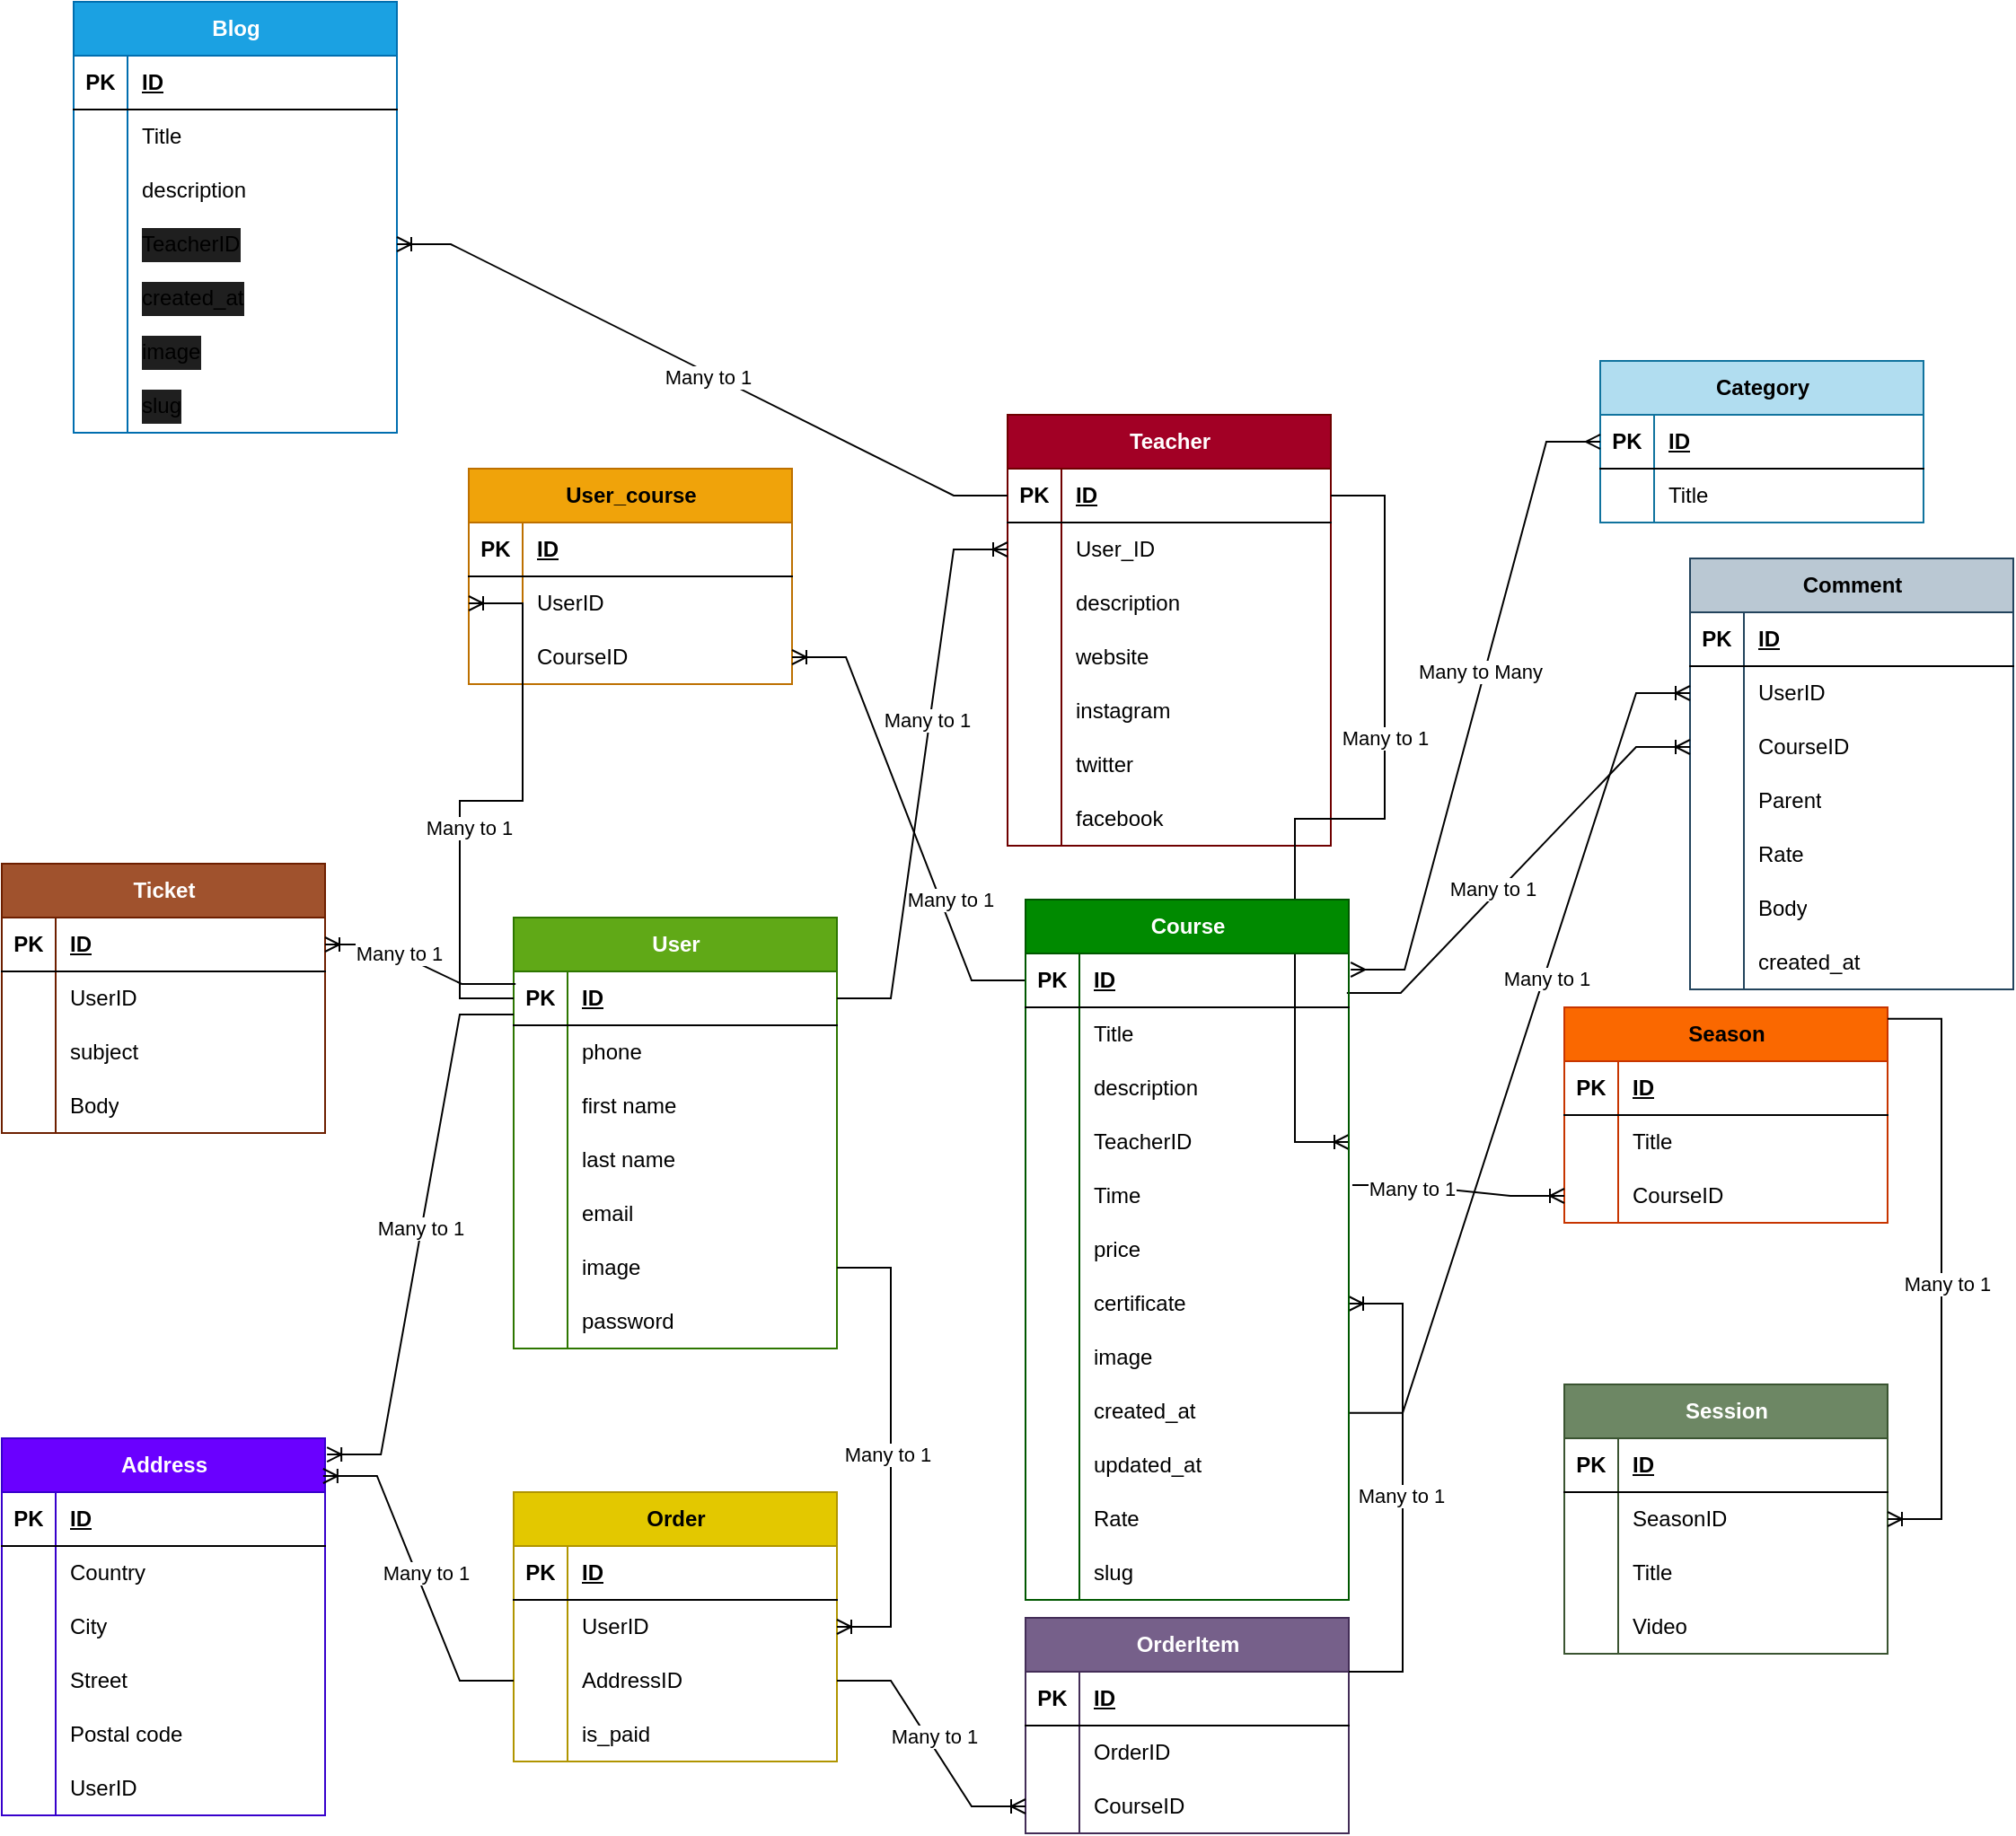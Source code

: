 <mxfile version="24.7.8">
  <diagram name="Page-1" id="HD8Id91t3nVVKgjnv_lH">
    <mxGraphModel dx="1274" dy="613" grid="1" gridSize="10" guides="1" tooltips="1" connect="1" arrows="1" fold="1" page="1" pageScale="1" pageWidth="850" pageHeight="1100" background="none" math="0" shadow="0">
      <root>
        <mxCell id="0" />
        <mxCell id="1" parent="0" />
        <mxCell id="d3rwvl1e1e0wt8ztl_8B-1" value="User" style="shape=table;startSize=30;container=1;collapsible=1;childLayout=tableLayout;fixedRows=1;rowLines=0;fontStyle=1;align=center;resizeLast=1;html=1;fillColor=#60a917;fontColor=#ffffff;strokeColor=#2D7600;" parent="1" vertex="1">
          <mxGeometry x="335" y="570" width="180" height="240" as="geometry" />
        </mxCell>
        <mxCell id="d3rwvl1e1e0wt8ztl_8B-2" value="" style="shape=tableRow;horizontal=0;startSize=0;swimlaneHead=0;swimlaneBody=0;fillColor=none;collapsible=0;dropTarget=0;points=[[0,0.5],[1,0.5]];portConstraint=eastwest;top=0;left=0;right=0;bottom=1;" parent="d3rwvl1e1e0wt8ztl_8B-1" vertex="1">
          <mxGeometry y="30" width="180" height="30" as="geometry" />
        </mxCell>
        <mxCell id="d3rwvl1e1e0wt8ztl_8B-3" value="PK" style="shape=partialRectangle;connectable=0;fillColor=none;top=0;left=0;bottom=0;right=0;fontStyle=1;overflow=hidden;whiteSpace=wrap;html=1;" parent="d3rwvl1e1e0wt8ztl_8B-2" vertex="1">
          <mxGeometry width="30" height="30" as="geometry">
            <mxRectangle width="30" height="30" as="alternateBounds" />
          </mxGeometry>
        </mxCell>
        <mxCell id="d3rwvl1e1e0wt8ztl_8B-4" value="ID" style="shape=partialRectangle;connectable=0;fillColor=none;top=0;left=0;bottom=0;right=0;align=left;spacingLeft=6;fontStyle=5;overflow=hidden;whiteSpace=wrap;html=1;" parent="d3rwvl1e1e0wt8ztl_8B-2" vertex="1">
          <mxGeometry x="30" width="150" height="30" as="geometry">
            <mxRectangle width="150" height="30" as="alternateBounds" />
          </mxGeometry>
        </mxCell>
        <mxCell id="d3rwvl1e1e0wt8ztl_8B-5" value="" style="shape=tableRow;horizontal=0;startSize=0;swimlaneHead=0;swimlaneBody=0;fillColor=none;collapsible=0;dropTarget=0;points=[[0,0.5],[1,0.5]];portConstraint=eastwest;top=0;left=0;right=0;bottom=0;" parent="d3rwvl1e1e0wt8ztl_8B-1" vertex="1">
          <mxGeometry y="60" width="180" height="30" as="geometry" />
        </mxCell>
        <mxCell id="d3rwvl1e1e0wt8ztl_8B-6" value="" style="shape=partialRectangle;connectable=0;fillColor=none;top=0;left=0;bottom=0;right=0;editable=1;overflow=hidden;whiteSpace=wrap;html=1;" parent="d3rwvl1e1e0wt8ztl_8B-5" vertex="1">
          <mxGeometry width="30" height="30" as="geometry">
            <mxRectangle width="30" height="30" as="alternateBounds" />
          </mxGeometry>
        </mxCell>
        <mxCell id="d3rwvl1e1e0wt8ztl_8B-7" value="phone" style="shape=partialRectangle;connectable=0;fillColor=none;top=0;left=0;bottom=0;right=0;align=left;spacingLeft=6;overflow=hidden;whiteSpace=wrap;html=1;" parent="d3rwvl1e1e0wt8ztl_8B-5" vertex="1">
          <mxGeometry x="30" width="150" height="30" as="geometry">
            <mxRectangle width="150" height="30" as="alternateBounds" />
          </mxGeometry>
        </mxCell>
        <mxCell id="d3rwvl1e1e0wt8ztl_8B-8" value="" style="shape=tableRow;horizontal=0;startSize=0;swimlaneHead=0;swimlaneBody=0;fillColor=none;collapsible=0;dropTarget=0;points=[[0,0.5],[1,0.5]];portConstraint=eastwest;top=0;left=0;right=0;bottom=0;" parent="d3rwvl1e1e0wt8ztl_8B-1" vertex="1">
          <mxGeometry y="90" width="180" height="30" as="geometry" />
        </mxCell>
        <mxCell id="d3rwvl1e1e0wt8ztl_8B-9" value="" style="shape=partialRectangle;connectable=0;fillColor=none;top=0;left=0;bottom=0;right=0;editable=1;overflow=hidden;whiteSpace=wrap;html=1;" parent="d3rwvl1e1e0wt8ztl_8B-8" vertex="1">
          <mxGeometry width="30" height="30" as="geometry">
            <mxRectangle width="30" height="30" as="alternateBounds" />
          </mxGeometry>
        </mxCell>
        <mxCell id="d3rwvl1e1e0wt8ztl_8B-10" value="first name" style="shape=partialRectangle;connectable=0;fillColor=none;top=0;left=0;bottom=0;right=0;align=left;spacingLeft=6;overflow=hidden;whiteSpace=wrap;html=1;" parent="d3rwvl1e1e0wt8ztl_8B-8" vertex="1">
          <mxGeometry x="30" width="150" height="30" as="geometry">
            <mxRectangle width="150" height="30" as="alternateBounds" />
          </mxGeometry>
        </mxCell>
        <mxCell id="d3rwvl1e1e0wt8ztl_8B-11" value="" style="shape=tableRow;horizontal=0;startSize=0;swimlaneHead=0;swimlaneBody=0;fillColor=none;collapsible=0;dropTarget=0;points=[[0,0.5],[1,0.5]];portConstraint=eastwest;top=0;left=0;right=0;bottom=0;" parent="d3rwvl1e1e0wt8ztl_8B-1" vertex="1">
          <mxGeometry y="120" width="180" height="30" as="geometry" />
        </mxCell>
        <mxCell id="d3rwvl1e1e0wt8ztl_8B-12" value="" style="shape=partialRectangle;connectable=0;fillColor=none;top=0;left=0;bottom=0;right=0;editable=1;overflow=hidden;whiteSpace=wrap;html=1;" parent="d3rwvl1e1e0wt8ztl_8B-11" vertex="1">
          <mxGeometry width="30" height="30" as="geometry">
            <mxRectangle width="30" height="30" as="alternateBounds" />
          </mxGeometry>
        </mxCell>
        <mxCell id="d3rwvl1e1e0wt8ztl_8B-13" value="last name" style="shape=partialRectangle;connectable=0;fillColor=none;top=0;left=0;bottom=0;right=0;align=left;spacingLeft=6;overflow=hidden;whiteSpace=wrap;html=1;" parent="d3rwvl1e1e0wt8ztl_8B-11" vertex="1">
          <mxGeometry x="30" width="150" height="30" as="geometry">
            <mxRectangle width="150" height="30" as="alternateBounds" />
          </mxGeometry>
        </mxCell>
        <mxCell id="d3rwvl1e1e0wt8ztl_8B-14" value="" style="shape=tableRow;horizontal=0;startSize=0;swimlaneHead=0;swimlaneBody=0;fillColor=none;collapsible=0;dropTarget=0;points=[[0,0.5],[1,0.5]];portConstraint=eastwest;top=0;left=0;right=0;bottom=0;" parent="d3rwvl1e1e0wt8ztl_8B-1" vertex="1">
          <mxGeometry y="150" width="180" height="30" as="geometry" />
        </mxCell>
        <mxCell id="d3rwvl1e1e0wt8ztl_8B-15" value="" style="shape=partialRectangle;connectable=0;fillColor=none;top=0;left=0;bottom=0;right=0;editable=1;overflow=hidden;whiteSpace=wrap;html=1;" parent="d3rwvl1e1e0wt8ztl_8B-14" vertex="1">
          <mxGeometry width="30" height="30" as="geometry">
            <mxRectangle width="30" height="30" as="alternateBounds" />
          </mxGeometry>
        </mxCell>
        <mxCell id="d3rwvl1e1e0wt8ztl_8B-16" value="email" style="shape=partialRectangle;connectable=0;fillColor=none;top=0;left=0;bottom=0;right=0;align=left;spacingLeft=6;overflow=hidden;whiteSpace=wrap;html=1;" parent="d3rwvl1e1e0wt8ztl_8B-14" vertex="1">
          <mxGeometry x="30" width="150" height="30" as="geometry">
            <mxRectangle width="150" height="30" as="alternateBounds" />
          </mxGeometry>
        </mxCell>
        <mxCell id="d3rwvl1e1e0wt8ztl_8B-17" value="" style="shape=tableRow;horizontal=0;startSize=0;swimlaneHead=0;swimlaneBody=0;fillColor=none;collapsible=0;dropTarget=0;points=[[0,0.5],[1,0.5]];portConstraint=eastwest;top=0;left=0;right=0;bottom=0;" parent="d3rwvl1e1e0wt8ztl_8B-1" vertex="1">
          <mxGeometry y="180" width="180" height="30" as="geometry" />
        </mxCell>
        <mxCell id="d3rwvl1e1e0wt8ztl_8B-18" value="" style="shape=partialRectangle;connectable=0;fillColor=none;top=0;left=0;bottom=0;right=0;editable=1;overflow=hidden;whiteSpace=wrap;html=1;" parent="d3rwvl1e1e0wt8ztl_8B-17" vertex="1">
          <mxGeometry width="30" height="30" as="geometry">
            <mxRectangle width="30" height="30" as="alternateBounds" />
          </mxGeometry>
        </mxCell>
        <mxCell id="d3rwvl1e1e0wt8ztl_8B-19" value="image" style="shape=partialRectangle;connectable=0;fillColor=none;top=0;left=0;bottom=0;right=0;align=left;spacingLeft=6;overflow=hidden;whiteSpace=wrap;html=1;" parent="d3rwvl1e1e0wt8ztl_8B-17" vertex="1">
          <mxGeometry x="30" width="150" height="30" as="geometry">
            <mxRectangle width="150" height="30" as="alternateBounds" />
          </mxGeometry>
        </mxCell>
        <mxCell id="oDjiWktJVZJMOggN4KBF-1" value="" style="shape=tableRow;horizontal=0;startSize=0;swimlaneHead=0;swimlaneBody=0;fillColor=none;collapsible=0;dropTarget=0;points=[[0,0.5],[1,0.5]];portConstraint=eastwest;top=0;left=0;right=0;bottom=0;" parent="d3rwvl1e1e0wt8ztl_8B-1" vertex="1">
          <mxGeometry y="210" width="180" height="30" as="geometry" />
        </mxCell>
        <mxCell id="oDjiWktJVZJMOggN4KBF-2" value="" style="shape=partialRectangle;connectable=0;fillColor=none;top=0;left=0;bottom=0;right=0;editable=1;overflow=hidden;whiteSpace=wrap;html=1;" parent="oDjiWktJVZJMOggN4KBF-1" vertex="1">
          <mxGeometry width="30" height="30" as="geometry">
            <mxRectangle width="30" height="30" as="alternateBounds" />
          </mxGeometry>
        </mxCell>
        <mxCell id="oDjiWktJVZJMOggN4KBF-3" value="password" style="shape=partialRectangle;connectable=0;fillColor=none;top=0;left=0;bottom=0;right=0;align=left;spacingLeft=6;overflow=hidden;whiteSpace=wrap;html=1;" parent="oDjiWktJVZJMOggN4KBF-1" vertex="1">
          <mxGeometry x="30" width="150" height="30" as="geometry">
            <mxRectangle width="150" height="30" as="alternateBounds" />
          </mxGeometry>
        </mxCell>
        <mxCell id="d3rwvl1e1e0wt8ztl_8B-20" value="Teacher" style="shape=table;startSize=30;container=1;collapsible=1;childLayout=tableLayout;fixedRows=1;rowLines=0;fontStyle=1;align=center;resizeLast=1;html=1;fillColor=#a20025;fontColor=#ffffff;strokeColor=#6F0000;" parent="1" vertex="1">
          <mxGeometry x="610" y="290" width="180" height="240" as="geometry" />
        </mxCell>
        <mxCell id="d3rwvl1e1e0wt8ztl_8B-21" value="" style="shape=tableRow;horizontal=0;startSize=0;swimlaneHead=0;swimlaneBody=0;fillColor=none;collapsible=0;dropTarget=0;points=[[0,0.5],[1,0.5]];portConstraint=eastwest;top=0;left=0;right=0;bottom=1;" parent="d3rwvl1e1e0wt8ztl_8B-20" vertex="1">
          <mxGeometry y="30" width="180" height="30" as="geometry" />
        </mxCell>
        <mxCell id="d3rwvl1e1e0wt8ztl_8B-22" value="PK" style="shape=partialRectangle;connectable=0;fillColor=none;top=0;left=0;bottom=0;right=0;fontStyle=1;overflow=hidden;whiteSpace=wrap;html=1;" parent="d3rwvl1e1e0wt8ztl_8B-21" vertex="1">
          <mxGeometry width="30" height="30" as="geometry">
            <mxRectangle width="30" height="30" as="alternateBounds" />
          </mxGeometry>
        </mxCell>
        <mxCell id="d3rwvl1e1e0wt8ztl_8B-23" value="ID" style="shape=partialRectangle;connectable=0;fillColor=none;top=0;left=0;bottom=0;right=0;align=left;spacingLeft=6;fontStyle=5;overflow=hidden;whiteSpace=wrap;html=1;" parent="d3rwvl1e1e0wt8ztl_8B-21" vertex="1">
          <mxGeometry x="30" width="150" height="30" as="geometry">
            <mxRectangle width="150" height="30" as="alternateBounds" />
          </mxGeometry>
        </mxCell>
        <mxCell id="d3rwvl1e1e0wt8ztl_8B-24" value="" style="shape=tableRow;horizontal=0;startSize=0;swimlaneHead=0;swimlaneBody=0;fillColor=none;collapsible=0;dropTarget=0;points=[[0,0.5],[1,0.5]];portConstraint=eastwest;top=0;left=0;right=0;bottom=0;" parent="d3rwvl1e1e0wt8ztl_8B-20" vertex="1">
          <mxGeometry y="60" width="180" height="30" as="geometry" />
        </mxCell>
        <mxCell id="d3rwvl1e1e0wt8ztl_8B-25" value="" style="shape=partialRectangle;connectable=0;fillColor=none;top=0;left=0;bottom=0;right=0;editable=1;overflow=hidden;whiteSpace=wrap;html=1;" parent="d3rwvl1e1e0wt8ztl_8B-24" vertex="1">
          <mxGeometry width="30" height="30" as="geometry">
            <mxRectangle width="30" height="30" as="alternateBounds" />
          </mxGeometry>
        </mxCell>
        <mxCell id="d3rwvl1e1e0wt8ztl_8B-26" value="User_ID" style="shape=partialRectangle;connectable=0;fillColor=none;top=0;left=0;bottom=0;right=0;align=left;spacingLeft=6;overflow=hidden;whiteSpace=wrap;html=1;" parent="d3rwvl1e1e0wt8ztl_8B-24" vertex="1">
          <mxGeometry x="30" width="150" height="30" as="geometry">
            <mxRectangle width="150" height="30" as="alternateBounds" />
          </mxGeometry>
        </mxCell>
        <mxCell id="d3rwvl1e1e0wt8ztl_8B-38" value="" style="shape=tableRow;horizontal=0;startSize=0;swimlaneHead=0;swimlaneBody=0;fillColor=none;collapsible=0;dropTarget=0;points=[[0,0.5],[1,0.5]];portConstraint=eastwest;top=0;left=0;right=0;bottom=0;" parent="d3rwvl1e1e0wt8ztl_8B-20" vertex="1">
          <mxGeometry y="90" width="180" height="30" as="geometry" />
        </mxCell>
        <mxCell id="d3rwvl1e1e0wt8ztl_8B-39" value="" style="shape=partialRectangle;connectable=0;fillColor=none;top=0;left=0;bottom=0;right=0;editable=1;overflow=hidden;whiteSpace=wrap;html=1;" parent="d3rwvl1e1e0wt8ztl_8B-38" vertex="1">
          <mxGeometry width="30" height="30" as="geometry">
            <mxRectangle width="30" height="30" as="alternateBounds" />
          </mxGeometry>
        </mxCell>
        <mxCell id="d3rwvl1e1e0wt8ztl_8B-40" value="description" style="shape=partialRectangle;connectable=0;fillColor=none;top=0;left=0;bottom=0;right=0;align=left;spacingLeft=6;overflow=hidden;whiteSpace=wrap;html=1;" parent="d3rwvl1e1e0wt8ztl_8B-38" vertex="1">
          <mxGeometry x="30" width="150" height="30" as="geometry">
            <mxRectangle width="150" height="30" as="alternateBounds" />
          </mxGeometry>
        </mxCell>
        <mxCell id="d3rwvl1e1e0wt8ztl_8B-27" value="" style="shape=tableRow;horizontal=0;startSize=0;swimlaneHead=0;swimlaneBody=0;fillColor=none;collapsible=0;dropTarget=0;points=[[0,0.5],[1,0.5]];portConstraint=eastwest;top=0;left=0;right=0;bottom=0;" parent="d3rwvl1e1e0wt8ztl_8B-20" vertex="1">
          <mxGeometry y="120" width="180" height="30" as="geometry" />
        </mxCell>
        <mxCell id="d3rwvl1e1e0wt8ztl_8B-28" value="" style="shape=partialRectangle;connectable=0;fillColor=none;top=0;left=0;bottom=0;right=0;editable=1;overflow=hidden;whiteSpace=wrap;html=1;" parent="d3rwvl1e1e0wt8ztl_8B-27" vertex="1">
          <mxGeometry width="30" height="30" as="geometry">
            <mxRectangle width="30" height="30" as="alternateBounds" />
          </mxGeometry>
        </mxCell>
        <mxCell id="d3rwvl1e1e0wt8ztl_8B-29" value="website" style="shape=partialRectangle;connectable=0;fillColor=none;top=0;left=0;bottom=0;right=0;align=left;spacingLeft=6;overflow=hidden;whiteSpace=wrap;html=1;" parent="d3rwvl1e1e0wt8ztl_8B-27" vertex="1">
          <mxGeometry x="30" width="150" height="30" as="geometry">
            <mxRectangle width="150" height="30" as="alternateBounds" />
          </mxGeometry>
        </mxCell>
        <mxCell id="d3rwvl1e1e0wt8ztl_8B-30" value="" style="shape=tableRow;horizontal=0;startSize=0;swimlaneHead=0;swimlaneBody=0;fillColor=none;collapsible=0;dropTarget=0;points=[[0,0.5],[1,0.5]];portConstraint=eastwest;top=0;left=0;right=0;bottom=0;" parent="d3rwvl1e1e0wt8ztl_8B-20" vertex="1">
          <mxGeometry y="150" width="180" height="30" as="geometry" />
        </mxCell>
        <mxCell id="d3rwvl1e1e0wt8ztl_8B-31" value="" style="shape=partialRectangle;connectable=0;fillColor=none;top=0;left=0;bottom=0;right=0;editable=1;overflow=hidden;whiteSpace=wrap;html=1;" parent="d3rwvl1e1e0wt8ztl_8B-30" vertex="1">
          <mxGeometry width="30" height="30" as="geometry">
            <mxRectangle width="30" height="30" as="alternateBounds" />
          </mxGeometry>
        </mxCell>
        <mxCell id="d3rwvl1e1e0wt8ztl_8B-32" value="instagram" style="shape=partialRectangle;connectable=0;fillColor=none;top=0;left=0;bottom=0;right=0;align=left;spacingLeft=6;overflow=hidden;whiteSpace=wrap;html=1;" parent="d3rwvl1e1e0wt8ztl_8B-30" vertex="1">
          <mxGeometry x="30" width="150" height="30" as="geometry">
            <mxRectangle width="150" height="30" as="alternateBounds" />
          </mxGeometry>
        </mxCell>
        <mxCell id="d3rwvl1e1e0wt8ztl_8B-35" value="" style="shape=tableRow;horizontal=0;startSize=0;swimlaneHead=0;swimlaneBody=0;fillColor=none;collapsible=0;dropTarget=0;points=[[0,0.5],[1,0.5]];portConstraint=eastwest;top=0;left=0;right=0;bottom=0;" parent="d3rwvl1e1e0wt8ztl_8B-20" vertex="1">
          <mxGeometry y="180" width="180" height="30" as="geometry" />
        </mxCell>
        <mxCell id="d3rwvl1e1e0wt8ztl_8B-36" value="" style="shape=partialRectangle;connectable=0;fillColor=none;top=0;left=0;bottom=0;right=0;editable=1;overflow=hidden;whiteSpace=wrap;html=1;" parent="d3rwvl1e1e0wt8ztl_8B-35" vertex="1">
          <mxGeometry width="30" height="30" as="geometry">
            <mxRectangle width="30" height="30" as="alternateBounds" />
          </mxGeometry>
        </mxCell>
        <mxCell id="d3rwvl1e1e0wt8ztl_8B-37" value="twitter" style="shape=partialRectangle;connectable=0;fillColor=none;top=0;left=0;bottom=0;right=0;align=left;spacingLeft=6;overflow=hidden;whiteSpace=wrap;html=1;" parent="d3rwvl1e1e0wt8ztl_8B-35" vertex="1">
          <mxGeometry x="30" width="150" height="30" as="geometry">
            <mxRectangle width="150" height="30" as="alternateBounds" />
          </mxGeometry>
        </mxCell>
        <mxCell id="d3rwvl1e1e0wt8ztl_8B-41" value="" style="shape=tableRow;horizontal=0;startSize=0;swimlaneHead=0;swimlaneBody=0;fillColor=none;collapsible=0;dropTarget=0;points=[[0,0.5],[1,0.5]];portConstraint=eastwest;top=0;left=0;right=0;bottom=0;" parent="d3rwvl1e1e0wt8ztl_8B-20" vertex="1">
          <mxGeometry y="210" width="180" height="30" as="geometry" />
        </mxCell>
        <mxCell id="d3rwvl1e1e0wt8ztl_8B-42" value="" style="shape=partialRectangle;connectable=0;fillColor=none;top=0;left=0;bottom=0;right=0;editable=1;overflow=hidden;whiteSpace=wrap;html=1;" parent="d3rwvl1e1e0wt8ztl_8B-41" vertex="1">
          <mxGeometry width="30" height="30" as="geometry">
            <mxRectangle width="30" height="30" as="alternateBounds" />
          </mxGeometry>
        </mxCell>
        <mxCell id="d3rwvl1e1e0wt8ztl_8B-43" value="facebook" style="shape=partialRectangle;connectable=0;fillColor=none;top=0;left=0;bottom=0;right=0;align=left;spacingLeft=6;overflow=hidden;whiteSpace=wrap;html=1;" parent="d3rwvl1e1e0wt8ztl_8B-41" vertex="1">
          <mxGeometry x="30" width="150" height="30" as="geometry">
            <mxRectangle width="150" height="30" as="alternateBounds" />
          </mxGeometry>
        </mxCell>
        <mxCell id="d3rwvl1e1e0wt8ztl_8B-33" value="" style="edgeStyle=entityRelationEdgeStyle;fontSize=12;html=1;endArrow=ERoneToMany;rounded=0;entryX=0;entryY=0.5;entryDx=0;entryDy=0;exitX=1;exitY=0.5;exitDx=0;exitDy=0;" parent="1" source="d3rwvl1e1e0wt8ztl_8B-2" target="d3rwvl1e1e0wt8ztl_8B-24" edge="1">
          <mxGeometry width="100" height="100" relative="1" as="geometry">
            <mxPoint x="550" y="580" as="sourcePoint" />
            <mxPoint x="650" y="480" as="targetPoint" />
          </mxGeometry>
        </mxCell>
        <mxCell id="d3rwvl1e1e0wt8ztl_8B-34" value="Many to 1" style="edgeLabel;html=1;align=center;verticalAlign=middle;resizable=0;points=[];" parent="d3rwvl1e1e0wt8ztl_8B-33" vertex="1" connectable="0">
          <mxGeometry x="0.195" y="2" relative="1" as="geometry">
            <mxPoint as="offset" />
          </mxGeometry>
        </mxCell>
        <mxCell id="d3rwvl1e1e0wt8ztl_8B-76" value="" style="edgeStyle=entityRelationEdgeStyle;fontSize=12;html=1;endArrow=ERoneToMany;rounded=0;exitX=1;exitY=0.5;exitDx=0;exitDy=0;entryX=1;entryY=0.5;entryDx=0;entryDy=0;" parent="1" source="d3rwvl1e1e0wt8ztl_8B-21" target="d3rwvl1e1e0wt8ztl_8B-67" edge="1">
          <mxGeometry width="100" height="100" relative="1" as="geometry">
            <mxPoint x="670" y="290" as="sourcePoint" />
            <mxPoint x="660" y="160" as="targetPoint" />
          </mxGeometry>
        </mxCell>
        <mxCell id="d3rwvl1e1e0wt8ztl_8B-77" value="Many to 1" style="edgeLabel;html=1;align=center;verticalAlign=middle;resizable=0;points=[];" parent="d3rwvl1e1e0wt8ztl_8B-76" vertex="1" connectable="0">
          <mxGeometry x="0.044" y="-2" relative="1" as="geometry">
            <mxPoint x="35" y="-43" as="offset" />
          </mxGeometry>
        </mxCell>
        <mxCell id="d3rwvl1e1e0wt8ztl_8B-81" value="Blog" style="shape=table;startSize=30;container=1;collapsible=1;childLayout=tableLayout;fixedRows=1;rowLines=0;fontStyle=1;align=center;resizeLast=1;html=1;fillColor=#1ba1e2;fontColor=#ffffff;strokeColor=#006EAF;" parent="1" vertex="1">
          <mxGeometry x="90" y="60" width="180" height="240" as="geometry" />
        </mxCell>
        <mxCell id="d3rwvl1e1e0wt8ztl_8B-82" value="" style="shape=tableRow;horizontal=0;startSize=0;swimlaneHead=0;swimlaneBody=0;fillColor=none;collapsible=0;dropTarget=0;points=[[0,0.5],[1,0.5]];portConstraint=eastwest;top=0;left=0;right=0;bottom=1;" parent="d3rwvl1e1e0wt8ztl_8B-81" vertex="1">
          <mxGeometry y="30" width="180" height="30" as="geometry" />
        </mxCell>
        <mxCell id="d3rwvl1e1e0wt8ztl_8B-83" value="PK" style="shape=partialRectangle;connectable=0;fillColor=none;top=0;left=0;bottom=0;right=0;fontStyle=1;overflow=hidden;whiteSpace=wrap;html=1;" parent="d3rwvl1e1e0wt8ztl_8B-82" vertex="1">
          <mxGeometry width="30" height="30" as="geometry">
            <mxRectangle width="30" height="30" as="alternateBounds" />
          </mxGeometry>
        </mxCell>
        <mxCell id="d3rwvl1e1e0wt8ztl_8B-84" value="ID" style="shape=partialRectangle;connectable=0;fillColor=none;top=0;left=0;bottom=0;right=0;align=left;spacingLeft=6;fontStyle=5;overflow=hidden;whiteSpace=wrap;html=1;" parent="d3rwvl1e1e0wt8ztl_8B-82" vertex="1">
          <mxGeometry x="30" width="150" height="30" as="geometry">
            <mxRectangle width="150" height="30" as="alternateBounds" />
          </mxGeometry>
        </mxCell>
        <mxCell id="d3rwvl1e1e0wt8ztl_8B-85" value="" style="shape=tableRow;horizontal=0;startSize=0;swimlaneHead=0;swimlaneBody=0;fillColor=none;collapsible=0;dropTarget=0;points=[[0,0.5],[1,0.5]];portConstraint=eastwest;top=0;left=0;right=0;bottom=0;" parent="d3rwvl1e1e0wt8ztl_8B-81" vertex="1">
          <mxGeometry y="60" width="180" height="30" as="geometry" />
        </mxCell>
        <mxCell id="d3rwvl1e1e0wt8ztl_8B-86" value="" style="shape=partialRectangle;connectable=0;fillColor=none;top=0;left=0;bottom=0;right=0;editable=1;overflow=hidden;whiteSpace=wrap;html=1;" parent="d3rwvl1e1e0wt8ztl_8B-85" vertex="1">
          <mxGeometry width="30" height="30" as="geometry">
            <mxRectangle width="30" height="30" as="alternateBounds" />
          </mxGeometry>
        </mxCell>
        <mxCell id="d3rwvl1e1e0wt8ztl_8B-87" value="Title" style="shape=partialRectangle;connectable=0;fillColor=none;top=0;left=0;bottom=0;right=0;align=left;spacingLeft=6;overflow=hidden;whiteSpace=wrap;html=1;" parent="d3rwvl1e1e0wt8ztl_8B-85" vertex="1">
          <mxGeometry x="30" width="150" height="30" as="geometry">
            <mxRectangle width="150" height="30" as="alternateBounds" />
          </mxGeometry>
        </mxCell>
        <mxCell id="d3rwvl1e1e0wt8ztl_8B-88" value="" style="shape=tableRow;horizontal=0;startSize=0;swimlaneHead=0;swimlaneBody=0;fillColor=none;collapsible=0;dropTarget=0;points=[[0,0.5],[1,0.5]];portConstraint=eastwest;top=0;left=0;right=0;bottom=0;" parent="d3rwvl1e1e0wt8ztl_8B-81" vertex="1">
          <mxGeometry y="90" width="180" height="30" as="geometry" />
        </mxCell>
        <mxCell id="d3rwvl1e1e0wt8ztl_8B-89" value="" style="shape=partialRectangle;connectable=0;fillColor=none;top=0;left=0;bottom=0;right=0;editable=1;overflow=hidden;whiteSpace=wrap;html=1;" parent="d3rwvl1e1e0wt8ztl_8B-88" vertex="1">
          <mxGeometry width="30" height="30" as="geometry">
            <mxRectangle width="30" height="30" as="alternateBounds" />
          </mxGeometry>
        </mxCell>
        <mxCell id="d3rwvl1e1e0wt8ztl_8B-90" value="description" style="shape=partialRectangle;connectable=0;fillColor=none;top=0;left=0;bottom=0;right=0;align=left;spacingLeft=6;overflow=hidden;whiteSpace=wrap;html=1;" parent="d3rwvl1e1e0wt8ztl_8B-88" vertex="1">
          <mxGeometry x="30" width="150" height="30" as="geometry">
            <mxRectangle width="150" height="30" as="alternateBounds" />
          </mxGeometry>
        </mxCell>
        <mxCell id="d3rwvl1e1e0wt8ztl_8B-91" value="" style="shape=tableRow;horizontal=0;startSize=0;swimlaneHead=0;swimlaneBody=0;fillColor=none;collapsible=0;dropTarget=0;points=[[0,0.5],[1,0.5]];portConstraint=eastwest;top=0;left=0;right=0;bottom=0;" parent="d3rwvl1e1e0wt8ztl_8B-81" vertex="1">
          <mxGeometry y="120" width="180" height="30" as="geometry" />
        </mxCell>
        <mxCell id="d3rwvl1e1e0wt8ztl_8B-92" value="" style="shape=partialRectangle;connectable=0;fillColor=none;top=0;left=0;bottom=0;right=0;editable=1;overflow=hidden;whiteSpace=wrap;html=1;" parent="d3rwvl1e1e0wt8ztl_8B-91" vertex="1">
          <mxGeometry width="30" height="30" as="geometry">
            <mxRectangle width="30" height="30" as="alternateBounds" />
          </mxGeometry>
        </mxCell>
        <mxCell id="d3rwvl1e1e0wt8ztl_8B-93" value="&lt;div style=&quot;background-color: rgb(31, 31, 31); line-height: 19px;&quot;&gt;TeacherID&lt;/div&gt;" style="shape=partialRectangle;connectable=0;fillColor=none;top=0;left=0;bottom=0;right=0;align=left;spacingLeft=6;overflow=hidden;whiteSpace=wrap;html=1;" parent="d3rwvl1e1e0wt8ztl_8B-91" vertex="1">
          <mxGeometry x="30" width="150" height="30" as="geometry">
            <mxRectangle width="150" height="30" as="alternateBounds" />
          </mxGeometry>
        </mxCell>
        <mxCell id="d3rwvl1e1e0wt8ztl_8B-94" value="" style="shape=tableRow;horizontal=0;startSize=0;swimlaneHead=0;swimlaneBody=0;fillColor=none;collapsible=0;dropTarget=0;points=[[0,0.5],[1,0.5]];portConstraint=eastwest;top=0;left=0;right=0;bottom=0;" parent="d3rwvl1e1e0wt8ztl_8B-81" vertex="1">
          <mxGeometry y="150" width="180" height="30" as="geometry" />
        </mxCell>
        <mxCell id="d3rwvl1e1e0wt8ztl_8B-95" value="" style="shape=partialRectangle;connectable=0;fillColor=none;top=0;left=0;bottom=0;right=0;editable=1;overflow=hidden;whiteSpace=wrap;html=1;" parent="d3rwvl1e1e0wt8ztl_8B-94" vertex="1">
          <mxGeometry width="30" height="30" as="geometry">
            <mxRectangle width="30" height="30" as="alternateBounds" />
          </mxGeometry>
        </mxCell>
        <mxCell id="d3rwvl1e1e0wt8ztl_8B-96" value="&lt;div style=&quot;background-color: rgb(31, 31, 31); line-height: 19px;&quot;&gt;created_at&lt;/div&gt;" style="shape=partialRectangle;connectable=0;fillColor=none;top=0;left=0;bottom=0;right=0;align=left;spacingLeft=6;overflow=hidden;whiteSpace=wrap;html=1;" parent="d3rwvl1e1e0wt8ztl_8B-94" vertex="1">
          <mxGeometry x="30" width="150" height="30" as="geometry">
            <mxRectangle width="150" height="30" as="alternateBounds" />
          </mxGeometry>
        </mxCell>
        <mxCell id="d3rwvl1e1e0wt8ztl_8B-97" value="" style="shape=tableRow;horizontal=0;startSize=0;swimlaneHead=0;swimlaneBody=0;fillColor=none;collapsible=0;dropTarget=0;points=[[0,0.5],[1,0.5]];portConstraint=eastwest;top=0;left=0;right=0;bottom=0;" parent="d3rwvl1e1e0wt8ztl_8B-81" vertex="1">
          <mxGeometry y="180" width="180" height="30" as="geometry" />
        </mxCell>
        <mxCell id="d3rwvl1e1e0wt8ztl_8B-98" value="" style="shape=partialRectangle;connectable=0;fillColor=none;top=0;left=0;bottom=0;right=0;editable=1;overflow=hidden;whiteSpace=wrap;html=1;" parent="d3rwvl1e1e0wt8ztl_8B-97" vertex="1">
          <mxGeometry width="30" height="30" as="geometry">
            <mxRectangle width="30" height="30" as="alternateBounds" />
          </mxGeometry>
        </mxCell>
        <mxCell id="d3rwvl1e1e0wt8ztl_8B-99" value="&lt;div style=&quot;background-color: rgb(31, 31, 31); line-height: 19px;&quot;&gt;image&lt;/div&gt;" style="shape=partialRectangle;connectable=0;fillColor=none;top=0;left=0;bottom=0;right=0;align=left;spacingLeft=6;overflow=hidden;whiteSpace=wrap;html=1;" parent="d3rwvl1e1e0wt8ztl_8B-97" vertex="1">
          <mxGeometry x="30" width="150" height="30" as="geometry">
            <mxRectangle width="150" height="30" as="alternateBounds" />
          </mxGeometry>
        </mxCell>
        <mxCell id="6aiRlSLacN0BcFZrjVGV-4" value="" style="shape=tableRow;horizontal=0;startSize=0;swimlaneHead=0;swimlaneBody=0;fillColor=none;collapsible=0;dropTarget=0;points=[[0,0.5],[1,0.5]];portConstraint=eastwest;top=0;left=0;right=0;bottom=0;" parent="d3rwvl1e1e0wt8ztl_8B-81" vertex="1">
          <mxGeometry y="210" width="180" height="30" as="geometry" />
        </mxCell>
        <mxCell id="6aiRlSLacN0BcFZrjVGV-5" value="" style="shape=partialRectangle;connectable=0;fillColor=none;top=0;left=0;bottom=0;right=0;editable=1;overflow=hidden;whiteSpace=wrap;html=1;" parent="6aiRlSLacN0BcFZrjVGV-4" vertex="1">
          <mxGeometry width="30" height="30" as="geometry">
            <mxRectangle width="30" height="30" as="alternateBounds" />
          </mxGeometry>
        </mxCell>
        <mxCell id="6aiRlSLacN0BcFZrjVGV-6" value="&lt;div style=&quot;background-color: rgb(31, 31, 31); line-height: 19px;&quot;&gt;slug&lt;/div&gt;" style="shape=partialRectangle;connectable=0;fillColor=none;top=0;left=0;bottom=0;right=0;align=left;spacingLeft=6;overflow=hidden;whiteSpace=wrap;html=1;" parent="6aiRlSLacN0BcFZrjVGV-4" vertex="1">
          <mxGeometry x="30" width="150" height="30" as="geometry">
            <mxRectangle width="150" height="30" as="alternateBounds" />
          </mxGeometry>
        </mxCell>
        <mxCell id="d3rwvl1e1e0wt8ztl_8B-100" value="" style="edgeStyle=entityRelationEdgeStyle;fontSize=12;html=1;endArrow=ERoneToMany;rounded=0;exitX=0;exitY=0.5;exitDx=0;exitDy=0;entryX=1;entryY=0.5;entryDx=0;entryDy=0;" parent="1" source="d3rwvl1e1e0wt8ztl_8B-21" target="d3rwvl1e1e0wt8ztl_8B-91" edge="1">
          <mxGeometry width="100" height="100" relative="1" as="geometry">
            <mxPoint x="370" y="460" as="sourcePoint" />
            <mxPoint x="470" y="360" as="targetPoint" />
            <Array as="points">
              <mxPoint x="290" y="260" />
            </Array>
          </mxGeometry>
        </mxCell>
        <mxCell id="d3rwvl1e1e0wt8ztl_8B-101" value="Many to 1" style="edgeLabel;html=1;align=center;verticalAlign=middle;resizable=0;points=[];" parent="d3rwvl1e1e0wt8ztl_8B-100" vertex="1" connectable="0">
          <mxGeometry x="-0.025" y="2" relative="1" as="geometry">
            <mxPoint as="offset" />
          </mxGeometry>
        </mxCell>
        <mxCell id="d3rwvl1e1e0wt8ztl_8B-102" value="Address" style="shape=table;startSize=30;container=1;collapsible=1;childLayout=tableLayout;fixedRows=1;rowLines=0;fontStyle=1;align=center;resizeLast=1;html=1;fillColor=#6a00ff;fontColor=#ffffff;strokeColor=#3700CC;" parent="1" vertex="1">
          <mxGeometry x="50" y="860" width="180" height="210" as="geometry" />
        </mxCell>
        <mxCell id="d3rwvl1e1e0wt8ztl_8B-103" value="" style="shape=tableRow;horizontal=0;startSize=0;swimlaneHead=0;swimlaneBody=0;fillColor=none;collapsible=0;dropTarget=0;points=[[0,0.5],[1,0.5]];portConstraint=eastwest;top=0;left=0;right=0;bottom=1;" parent="d3rwvl1e1e0wt8ztl_8B-102" vertex="1">
          <mxGeometry y="30" width="180" height="30" as="geometry" />
        </mxCell>
        <mxCell id="d3rwvl1e1e0wt8ztl_8B-104" value="PK" style="shape=partialRectangle;connectable=0;fillColor=none;top=0;left=0;bottom=0;right=0;fontStyle=1;overflow=hidden;whiteSpace=wrap;html=1;" parent="d3rwvl1e1e0wt8ztl_8B-103" vertex="1">
          <mxGeometry width="30" height="30" as="geometry">
            <mxRectangle width="30" height="30" as="alternateBounds" />
          </mxGeometry>
        </mxCell>
        <mxCell id="d3rwvl1e1e0wt8ztl_8B-105" value="ID" style="shape=partialRectangle;connectable=0;fillColor=none;top=0;left=0;bottom=0;right=0;align=left;spacingLeft=6;fontStyle=5;overflow=hidden;whiteSpace=wrap;html=1;" parent="d3rwvl1e1e0wt8ztl_8B-103" vertex="1">
          <mxGeometry x="30" width="150" height="30" as="geometry">
            <mxRectangle width="150" height="30" as="alternateBounds" />
          </mxGeometry>
        </mxCell>
        <mxCell id="d3rwvl1e1e0wt8ztl_8B-106" value="" style="shape=tableRow;horizontal=0;startSize=0;swimlaneHead=0;swimlaneBody=0;fillColor=none;collapsible=0;dropTarget=0;points=[[0,0.5],[1,0.5]];portConstraint=eastwest;top=0;left=0;right=0;bottom=0;" parent="d3rwvl1e1e0wt8ztl_8B-102" vertex="1">
          <mxGeometry y="60" width="180" height="30" as="geometry" />
        </mxCell>
        <mxCell id="d3rwvl1e1e0wt8ztl_8B-107" value="" style="shape=partialRectangle;connectable=0;fillColor=none;top=0;left=0;bottom=0;right=0;editable=1;overflow=hidden;whiteSpace=wrap;html=1;" parent="d3rwvl1e1e0wt8ztl_8B-106" vertex="1">
          <mxGeometry width="30" height="30" as="geometry">
            <mxRectangle width="30" height="30" as="alternateBounds" />
          </mxGeometry>
        </mxCell>
        <mxCell id="d3rwvl1e1e0wt8ztl_8B-108" value="Country" style="shape=partialRectangle;connectable=0;fillColor=none;top=0;left=0;bottom=0;right=0;align=left;spacingLeft=6;overflow=hidden;whiteSpace=wrap;html=1;" parent="d3rwvl1e1e0wt8ztl_8B-106" vertex="1">
          <mxGeometry x="30" width="150" height="30" as="geometry">
            <mxRectangle width="150" height="30" as="alternateBounds" />
          </mxGeometry>
        </mxCell>
        <mxCell id="d3rwvl1e1e0wt8ztl_8B-109" value="" style="shape=tableRow;horizontal=0;startSize=0;swimlaneHead=0;swimlaneBody=0;fillColor=none;collapsible=0;dropTarget=0;points=[[0,0.5],[1,0.5]];portConstraint=eastwest;top=0;left=0;right=0;bottom=0;" parent="d3rwvl1e1e0wt8ztl_8B-102" vertex="1">
          <mxGeometry y="90" width="180" height="30" as="geometry" />
        </mxCell>
        <mxCell id="d3rwvl1e1e0wt8ztl_8B-110" value="" style="shape=partialRectangle;connectable=0;fillColor=none;top=0;left=0;bottom=0;right=0;editable=1;overflow=hidden;whiteSpace=wrap;html=1;" parent="d3rwvl1e1e0wt8ztl_8B-109" vertex="1">
          <mxGeometry width="30" height="30" as="geometry">
            <mxRectangle width="30" height="30" as="alternateBounds" />
          </mxGeometry>
        </mxCell>
        <mxCell id="d3rwvl1e1e0wt8ztl_8B-111" value="City" style="shape=partialRectangle;connectable=0;fillColor=none;top=0;left=0;bottom=0;right=0;align=left;spacingLeft=6;overflow=hidden;whiteSpace=wrap;html=1;" parent="d3rwvl1e1e0wt8ztl_8B-109" vertex="1">
          <mxGeometry x="30" width="150" height="30" as="geometry">
            <mxRectangle width="150" height="30" as="alternateBounds" />
          </mxGeometry>
        </mxCell>
        <mxCell id="d3rwvl1e1e0wt8ztl_8B-119" value="" style="shape=tableRow;horizontal=0;startSize=0;swimlaneHead=0;swimlaneBody=0;fillColor=none;collapsible=0;dropTarget=0;points=[[0,0.5],[1,0.5]];portConstraint=eastwest;top=0;left=0;right=0;bottom=0;" parent="d3rwvl1e1e0wt8ztl_8B-102" vertex="1">
          <mxGeometry y="120" width="180" height="30" as="geometry" />
        </mxCell>
        <mxCell id="d3rwvl1e1e0wt8ztl_8B-120" value="" style="shape=partialRectangle;connectable=0;fillColor=none;top=0;left=0;bottom=0;right=0;editable=1;overflow=hidden;whiteSpace=wrap;html=1;" parent="d3rwvl1e1e0wt8ztl_8B-119" vertex="1">
          <mxGeometry width="30" height="30" as="geometry">
            <mxRectangle width="30" height="30" as="alternateBounds" />
          </mxGeometry>
        </mxCell>
        <mxCell id="d3rwvl1e1e0wt8ztl_8B-121" value="Street" style="shape=partialRectangle;connectable=0;fillColor=none;top=0;left=0;bottom=0;right=0;align=left;spacingLeft=6;overflow=hidden;whiteSpace=wrap;html=1;" parent="d3rwvl1e1e0wt8ztl_8B-119" vertex="1">
          <mxGeometry x="30" width="150" height="30" as="geometry">
            <mxRectangle width="150" height="30" as="alternateBounds" />
          </mxGeometry>
        </mxCell>
        <mxCell id="d3rwvl1e1e0wt8ztl_8B-112" value="" style="shape=tableRow;horizontal=0;startSize=0;swimlaneHead=0;swimlaneBody=0;fillColor=none;collapsible=0;dropTarget=0;points=[[0,0.5],[1,0.5]];portConstraint=eastwest;top=0;left=0;right=0;bottom=0;" parent="d3rwvl1e1e0wt8ztl_8B-102" vertex="1">
          <mxGeometry y="150" width="180" height="30" as="geometry" />
        </mxCell>
        <mxCell id="d3rwvl1e1e0wt8ztl_8B-113" value="" style="shape=partialRectangle;connectable=0;fillColor=none;top=0;left=0;bottom=0;right=0;editable=1;overflow=hidden;whiteSpace=wrap;html=1;" parent="d3rwvl1e1e0wt8ztl_8B-112" vertex="1">
          <mxGeometry width="30" height="30" as="geometry">
            <mxRectangle width="30" height="30" as="alternateBounds" />
          </mxGeometry>
        </mxCell>
        <mxCell id="d3rwvl1e1e0wt8ztl_8B-114" value="Postal code" style="shape=partialRectangle;connectable=0;fillColor=none;top=0;left=0;bottom=0;right=0;align=left;spacingLeft=6;overflow=hidden;whiteSpace=wrap;html=1;" parent="d3rwvl1e1e0wt8ztl_8B-112" vertex="1">
          <mxGeometry x="30" width="150" height="30" as="geometry">
            <mxRectangle width="150" height="30" as="alternateBounds" />
          </mxGeometry>
        </mxCell>
        <mxCell id="d3rwvl1e1e0wt8ztl_8B-115" value="" style="shape=tableRow;horizontal=0;startSize=0;swimlaneHead=0;swimlaneBody=0;fillColor=none;collapsible=0;dropTarget=0;points=[[0,0.5],[1,0.5]];portConstraint=eastwest;top=0;left=0;right=0;bottom=0;" parent="d3rwvl1e1e0wt8ztl_8B-102" vertex="1">
          <mxGeometry y="180" width="180" height="30" as="geometry" />
        </mxCell>
        <mxCell id="d3rwvl1e1e0wt8ztl_8B-116" value="" style="shape=partialRectangle;connectable=0;fillColor=none;top=0;left=0;bottom=0;right=0;editable=1;overflow=hidden;whiteSpace=wrap;html=1;" parent="d3rwvl1e1e0wt8ztl_8B-115" vertex="1">
          <mxGeometry width="30" height="30" as="geometry">
            <mxRectangle width="30" height="30" as="alternateBounds" />
          </mxGeometry>
        </mxCell>
        <mxCell id="d3rwvl1e1e0wt8ztl_8B-117" value="UserID" style="shape=partialRectangle;connectable=0;fillColor=none;top=0;left=0;bottom=0;right=0;align=left;spacingLeft=6;overflow=hidden;whiteSpace=wrap;html=1;" parent="d3rwvl1e1e0wt8ztl_8B-115" vertex="1">
          <mxGeometry x="30" width="150" height="30" as="geometry">
            <mxRectangle width="150" height="30" as="alternateBounds" />
          </mxGeometry>
        </mxCell>
        <mxCell id="d3rwvl1e1e0wt8ztl_8B-118" value="" style="edgeStyle=entityRelationEdgeStyle;fontSize=12;html=1;endArrow=ERoneToMany;rounded=0;entryX=1.006;entryY=0.043;entryDx=0;entryDy=0;exitX=0;exitY=0.8;exitDx=0;exitDy=0;exitPerimeter=0;entryPerimeter=0;" parent="1" source="d3rwvl1e1e0wt8ztl_8B-2" target="d3rwvl1e1e0wt8ztl_8B-102" edge="1">
          <mxGeometry width="100" height="100" relative="1" as="geometry">
            <mxPoint x="338" y="1000" as="sourcePoint" />
            <mxPoint x="470" y="760" as="targetPoint" />
          </mxGeometry>
        </mxCell>
        <mxCell id="d3rwvl1e1e0wt8ztl_8B-122" value="Many to 1" style="edgeLabel;html=1;align=center;verticalAlign=middle;resizable=0;points=[];" parent="d3rwvl1e1e0wt8ztl_8B-118" vertex="1" connectable="0">
          <mxGeometry x="-0.022" y="-1" relative="1" as="geometry">
            <mxPoint as="offset" />
          </mxGeometry>
        </mxCell>
        <mxCell id="d3rwvl1e1e0wt8ztl_8B-123" value="Order" style="shape=table;startSize=30;container=1;collapsible=1;childLayout=tableLayout;fixedRows=1;rowLines=0;fontStyle=1;align=center;resizeLast=1;html=1;fillColor=#e3c800;fontColor=#000000;strokeColor=#B09500;" parent="1" vertex="1">
          <mxGeometry x="335" y="890" width="180" height="150" as="geometry" />
        </mxCell>
        <mxCell id="d3rwvl1e1e0wt8ztl_8B-124" value="" style="shape=tableRow;horizontal=0;startSize=0;swimlaneHead=0;swimlaneBody=0;fillColor=none;collapsible=0;dropTarget=0;points=[[0,0.5],[1,0.5]];portConstraint=eastwest;top=0;left=0;right=0;bottom=1;" parent="d3rwvl1e1e0wt8ztl_8B-123" vertex="1">
          <mxGeometry y="30" width="180" height="30" as="geometry" />
        </mxCell>
        <mxCell id="d3rwvl1e1e0wt8ztl_8B-125" value="PK" style="shape=partialRectangle;connectable=0;fillColor=none;top=0;left=0;bottom=0;right=0;fontStyle=1;overflow=hidden;whiteSpace=wrap;html=1;" parent="d3rwvl1e1e0wt8ztl_8B-124" vertex="1">
          <mxGeometry width="30" height="30" as="geometry">
            <mxRectangle width="30" height="30" as="alternateBounds" />
          </mxGeometry>
        </mxCell>
        <mxCell id="d3rwvl1e1e0wt8ztl_8B-126" value="ID" style="shape=partialRectangle;connectable=0;fillColor=none;top=0;left=0;bottom=0;right=0;align=left;spacingLeft=6;fontStyle=5;overflow=hidden;whiteSpace=wrap;html=1;" parent="d3rwvl1e1e0wt8ztl_8B-124" vertex="1">
          <mxGeometry x="30" width="150" height="30" as="geometry">
            <mxRectangle width="150" height="30" as="alternateBounds" />
          </mxGeometry>
        </mxCell>
        <mxCell id="d3rwvl1e1e0wt8ztl_8B-127" value="" style="shape=tableRow;horizontal=0;startSize=0;swimlaneHead=0;swimlaneBody=0;fillColor=none;collapsible=0;dropTarget=0;points=[[0,0.5],[1,0.5]];portConstraint=eastwest;top=0;left=0;right=0;bottom=0;" parent="d3rwvl1e1e0wt8ztl_8B-123" vertex="1">
          <mxGeometry y="60" width="180" height="30" as="geometry" />
        </mxCell>
        <mxCell id="d3rwvl1e1e0wt8ztl_8B-128" value="" style="shape=partialRectangle;connectable=0;fillColor=none;top=0;left=0;bottom=0;right=0;editable=1;overflow=hidden;whiteSpace=wrap;html=1;" parent="d3rwvl1e1e0wt8ztl_8B-127" vertex="1">
          <mxGeometry width="30" height="30" as="geometry">
            <mxRectangle width="30" height="30" as="alternateBounds" />
          </mxGeometry>
        </mxCell>
        <mxCell id="d3rwvl1e1e0wt8ztl_8B-129" value="UserID" style="shape=partialRectangle;connectable=0;fillColor=none;top=0;left=0;bottom=0;right=0;align=left;spacingLeft=6;overflow=hidden;whiteSpace=wrap;html=1;" parent="d3rwvl1e1e0wt8ztl_8B-127" vertex="1">
          <mxGeometry x="30" width="150" height="30" as="geometry">
            <mxRectangle width="150" height="30" as="alternateBounds" />
          </mxGeometry>
        </mxCell>
        <mxCell id="d3rwvl1e1e0wt8ztl_8B-133" value="" style="shape=tableRow;horizontal=0;startSize=0;swimlaneHead=0;swimlaneBody=0;fillColor=none;collapsible=0;dropTarget=0;points=[[0,0.5],[1,0.5]];portConstraint=eastwest;top=0;left=0;right=0;bottom=0;" parent="d3rwvl1e1e0wt8ztl_8B-123" vertex="1">
          <mxGeometry y="90" width="180" height="30" as="geometry" />
        </mxCell>
        <mxCell id="d3rwvl1e1e0wt8ztl_8B-134" value="" style="shape=partialRectangle;connectable=0;fillColor=none;top=0;left=0;bottom=0;right=0;editable=1;overflow=hidden;whiteSpace=wrap;html=1;" parent="d3rwvl1e1e0wt8ztl_8B-133" vertex="1">
          <mxGeometry width="30" height="30" as="geometry">
            <mxRectangle width="30" height="30" as="alternateBounds" />
          </mxGeometry>
        </mxCell>
        <mxCell id="d3rwvl1e1e0wt8ztl_8B-135" value="AddressID" style="shape=partialRectangle;connectable=0;fillColor=none;top=0;left=0;bottom=0;right=0;align=left;spacingLeft=6;overflow=hidden;whiteSpace=wrap;html=1;" parent="d3rwvl1e1e0wt8ztl_8B-133" vertex="1">
          <mxGeometry x="30" width="150" height="30" as="geometry">
            <mxRectangle width="150" height="30" as="alternateBounds" />
          </mxGeometry>
        </mxCell>
        <mxCell id="d3rwvl1e1e0wt8ztl_8B-160" value="" style="shape=tableRow;horizontal=0;startSize=0;swimlaneHead=0;swimlaneBody=0;fillColor=none;collapsible=0;dropTarget=0;points=[[0,0.5],[1,0.5]];portConstraint=eastwest;top=0;left=0;right=0;bottom=0;" parent="d3rwvl1e1e0wt8ztl_8B-123" vertex="1">
          <mxGeometry y="120" width="180" height="30" as="geometry" />
        </mxCell>
        <mxCell id="d3rwvl1e1e0wt8ztl_8B-161" value="" style="shape=partialRectangle;connectable=0;fillColor=none;top=0;left=0;bottom=0;right=0;editable=1;overflow=hidden;whiteSpace=wrap;html=1;" parent="d3rwvl1e1e0wt8ztl_8B-160" vertex="1">
          <mxGeometry width="30" height="30" as="geometry">
            <mxRectangle width="30" height="30" as="alternateBounds" />
          </mxGeometry>
        </mxCell>
        <mxCell id="d3rwvl1e1e0wt8ztl_8B-162" value="is_paid" style="shape=partialRectangle;connectable=0;fillColor=none;top=0;left=0;bottom=0;right=0;align=left;spacingLeft=6;overflow=hidden;whiteSpace=wrap;html=1;" parent="d3rwvl1e1e0wt8ztl_8B-160" vertex="1">
          <mxGeometry x="30" width="150" height="30" as="geometry">
            <mxRectangle width="150" height="30" as="alternateBounds" />
          </mxGeometry>
        </mxCell>
        <mxCell id="d3rwvl1e1e0wt8ztl_8B-139" value="" style="edgeStyle=entityRelationEdgeStyle;fontSize=12;html=1;endArrow=ERoneToMany;rounded=0;entryX=0.994;entryY=0.1;entryDx=0;entryDy=0;entryPerimeter=0;exitX=0;exitY=0.5;exitDx=0;exitDy=0;" parent="1" source="d3rwvl1e1e0wt8ztl_8B-133" target="d3rwvl1e1e0wt8ztl_8B-102" edge="1">
          <mxGeometry width="100" height="100" relative="1" as="geometry">
            <mxPoint x="260" y="1040" as="sourcePoint" />
            <mxPoint x="290" y="990" as="targetPoint" />
          </mxGeometry>
        </mxCell>
        <mxCell id="d3rwvl1e1e0wt8ztl_8B-142" value="Many to 1" style="edgeLabel;html=1;align=center;verticalAlign=middle;resizable=0;points=[];" parent="d3rwvl1e1e0wt8ztl_8B-139" vertex="1" connectable="0">
          <mxGeometry x="0.015" y="-5" relative="1" as="geometry">
            <mxPoint as="offset" />
          </mxGeometry>
        </mxCell>
        <mxCell id="d3rwvl1e1e0wt8ztl_8B-140" value="" style="edgeStyle=entityRelationEdgeStyle;fontSize=12;html=1;endArrow=ERoneToMany;rounded=0;exitX=1;exitY=0.5;exitDx=0;exitDy=0;entryX=1;entryY=0.5;entryDx=0;entryDy=0;" parent="1" source="d3rwvl1e1e0wt8ztl_8B-17" target="d3rwvl1e1e0wt8ztl_8B-127" edge="1">
          <mxGeometry width="100" height="100" relative="1" as="geometry">
            <mxPoint x="370" y="860" as="sourcePoint" />
            <mxPoint x="570" y="800" as="targetPoint" />
          </mxGeometry>
        </mxCell>
        <mxCell id="d3rwvl1e1e0wt8ztl_8B-143" value="Many to 1" style="edgeLabel;html=1;align=center;verticalAlign=middle;resizable=0;points=[];" parent="d3rwvl1e1e0wt8ztl_8B-140" vertex="1" connectable="0">
          <mxGeometry x="0.031" y="-2" relative="1" as="geometry">
            <mxPoint as="offset" />
          </mxGeometry>
        </mxCell>
        <mxCell id="d3rwvl1e1e0wt8ztl_8B-145" value="OrderItem" style="shape=table;startSize=30;container=1;collapsible=1;childLayout=tableLayout;fixedRows=1;rowLines=0;fontStyle=1;align=center;resizeLast=1;html=1;fillColor=#76608a;fontColor=#ffffff;strokeColor=#432D57;" parent="1" vertex="1">
          <mxGeometry x="620" y="960" width="180" height="120" as="geometry" />
        </mxCell>
        <mxCell id="d3rwvl1e1e0wt8ztl_8B-146" value="" style="shape=tableRow;horizontal=0;startSize=0;swimlaneHead=0;swimlaneBody=0;fillColor=none;collapsible=0;dropTarget=0;points=[[0,0.5],[1,0.5]];portConstraint=eastwest;top=0;left=0;right=0;bottom=1;" parent="d3rwvl1e1e0wt8ztl_8B-145" vertex="1">
          <mxGeometry y="30" width="180" height="30" as="geometry" />
        </mxCell>
        <mxCell id="d3rwvl1e1e0wt8ztl_8B-147" value="PK" style="shape=partialRectangle;connectable=0;fillColor=none;top=0;left=0;bottom=0;right=0;fontStyle=1;overflow=hidden;whiteSpace=wrap;html=1;" parent="d3rwvl1e1e0wt8ztl_8B-146" vertex="1">
          <mxGeometry width="30" height="30" as="geometry">
            <mxRectangle width="30" height="30" as="alternateBounds" />
          </mxGeometry>
        </mxCell>
        <mxCell id="d3rwvl1e1e0wt8ztl_8B-148" value="ID" style="shape=partialRectangle;connectable=0;fillColor=none;top=0;left=0;bottom=0;right=0;align=left;spacingLeft=6;fontStyle=5;overflow=hidden;whiteSpace=wrap;html=1;" parent="d3rwvl1e1e0wt8ztl_8B-146" vertex="1">
          <mxGeometry x="30" width="150" height="30" as="geometry">
            <mxRectangle width="150" height="30" as="alternateBounds" />
          </mxGeometry>
        </mxCell>
        <mxCell id="d3rwvl1e1e0wt8ztl_8B-149" value="" style="shape=tableRow;horizontal=0;startSize=0;swimlaneHead=0;swimlaneBody=0;fillColor=none;collapsible=0;dropTarget=0;points=[[0,0.5],[1,0.5]];portConstraint=eastwest;top=0;left=0;right=0;bottom=0;" parent="d3rwvl1e1e0wt8ztl_8B-145" vertex="1">
          <mxGeometry y="60" width="180" height="30" as="geometry" />
        </mxCell>
        <mxCell id="d3rwvl1e1e0wt8ztl_8B-150" value="" style="shape=partialRectangle;connectable=0;fillColor=none;top=0;left=0;bottom=0;right=0;editable=1;overflow=hidden;whiteSpace=wrap;html=1;" parent="d3rwvl1e1e0wt8ztl_8B-149" vertex="1">
          <mxGeometry width="30" height="30" as="geometry">
            <mxRectangle width="30" height="30" as="alternateBounds" />
          </mxGeometry>
        </mxCell>
        <mxCell id="d3rwvl1e1e0wt8ztl_8B-151" value="OrderID" style="shape=partialRectangle;connectable=0;fillColor=none;top=0;left=0;bottom=0;right=0;align=left;spacingLeft=6;overflow=hidden;whiteSpace=wrap;html=1;" parent="d3rwvl1e1e0wt8ztl_8B-149" vertex="1">
          <mxGeometry x="30" width="150" height="30" as="geometry">
            <mxRectangle width="150" height="30" as="alternateBounds" />
          </mxGeometry>
        </mxCell>
        <mxCell id="d3rwvl1e1e0wt8ztl_8B-152" value="" style="shape=tableRow;horizontal=0;startSize=0;swimlaneHead=0;swimlaneBody=0;fillColor=none;collapsible=0;dropTarget=0;points=[[0,0.5],[1,0.5]];portConstraint=eastwest;top=0;left=0;right=0;bottom=0;" parent="d3rwvl1e1e0wt8ztl_8B-145" vertex="1">
          <mxGeometry y="90" width="180" height="30" as="geometry" />
        </mxCell>
        <mxCell id="d3rwvl1e1e0wt8ztl_8B-153" value="" style="shape=partialRectangle;connectable=0;fillColor=none;top=0;left=0;bottom=0;right=0;editable=1;overflow=hidden;whiteSpace=wrap;html=1;" parent="d3rwvl1e1e0wt8ztl_8B-152" vertex="1">
          <mxGeometry width="30" height="30" as="geometry">
            <mxRectangle width="30" height="30" as="alternateBounds" />
          </mxGeometry>
        </mxCell>
        <mxCell id="d3rwvl1e1e0wt8ztl_8B-154" value="CourseID" style="shape=partialRectangle;connectable=0;fillColor=none;top=0;left=0;bottom=0;right=0;align=left;spacingLeft=6;overflow=hidden;whiteSpace=wrap;html=1;" parent="d3rwvl1e1e0wt8ztl_8B-152" vertex="1">
          <mxGeometry x="30" width="150" height="30" as="geometry">
            <mxRectangle width="150" height="30" as="alternateBounds" />
          </mxGeometry>
        </mxCell>
        <mxCell id="d3rwvl1e1e0wt8ztl_8B-158" value="" style="edgeStyle=entityRelationEdgeStyle;fontSize=12;html=1;endArrow=ERoneToMany;rounded=0;exitX=1;exitY=0.25;exitDx=0;exitDy=0;" parent="1" source="d3rwvl1e1e0wt8ztl_8B-145" target="d3rwvl1e1e0wt8ztl_8B-78" edge="1">
          <mxGeometry width="100" height="100" relative="1" as="geometry">
            <mxPoint x="670" y="900" as="sourcePoint" />
            <mxPoint x="770" y="800" as="targetPoint" />
          </mxGeometry>
        </mxCell>
        <mxCell id="tCIQaHKMCcPB__90MCiJ-27" value="Many to 1" style="edgeLabel;html=1;align=center;verticalAlign=middle;resizable=0;points=[];" parent="d3rwvl1e1e0wt8ztl_8B-158" vertex="1" connectable="0">
          <mxGeometry x="-0.034" y="1" relative="1" as="geometry">
            <mxPoint as="offset" />
          </mxGeometry>
        </mxCell>
        <mxCell id="d3rwvl1e1e0wt8ztl_8B-159" value="" style="edgeStyle=entityRelationEdgeStyle;fontSize=12;html=1;endArrow=ERoneToMany;rounded=0;entryX=0;entryY=0.5;entryDx=0;entryDy=0;exitX=1;exitY=0.5;exitDx=0;exitDy=0;" parent="1" source="d3rwvl1e1e0wt8ztl_8B-133" target="d3rwvl1e1e0wt8ztl_8B-152" edge="1">
          <mxGeometry width="100" height="100" relative="1" as="geometry">
            <mxPoint x="530" y="1070" as="sourcePoint" />
            <mxPoint x="550" y="1040" as="targetPoint" />
          </mxGeometry>
        </mxCell>
        <mxCell id="tCIQaHKMCcPB__90MCiJ-30" value="Many to 1" style="edgeLabel;html=1;align=center;verticalAlign=middle;resizable=0;points=[];" parent="d3rwvl1e1e0wt8ztl_8B-159" vertex="1" connectable="0">
          <mxGeometry x="-0.036" y="3" relative="1" as="geometry">
            <mxPoint as="offset" />
          </mxGeometry>
        </mxCell>
        <mxCell id="d3rwvl1e1e0wt8ztl_8B-163" value="Season" style="shape=table;startSize=30;container=1;collapsible=1;childLayout=tableLayout;fixedRows=1;rowLines=0;fontStyle=1;align=center;resizeLast=1;html=1;fillColor=#fa6800;fontColor=#000000;strokeColor=#C73500;" parent="1" vertex="1">
          <mxGeometry x="920" y="620" width="180" height="120" as="geometry" />
        </mxCell>
        <mxCell id="d3rwvl1e1e0wt8ztl_8B-164" value="" style="shape=tableRow;horizontal=0;startSize=0;swimlaneHead=0;swimlaneBody=0;fillColor=none;collapsible=0;dropTarget=0;points=[[0,0.5],[1,0.5]];portConstraint=eastwest;top=0;left=0;right=0;bottom=1;" parent="d3rwvl1e1e0wt8ztl_8B-163" vertex="1">
          <mxGeometry y="30" width="180" height="30" as="geometry" />
        </mxCell>
        <mxCell id="d3rwvl1e1e0wt8ztl_8B-165" value="PK" style="shape=partialRectangle;connectable=0;fillColor=none;top=0;left=0;bottom=0;right=0;fontStyle=1;overflow=hidden;whiteSpace=wrap;html=1;" parent="d3rwvl1e1e0wt8ztl_8B-164" vertex="1">
          <mxGeometry width="30" height="30" as="geometry">
            <mxRectangle width="30" height="30" as="alternateBounds" />
          </mxGeometry>
        </mxCell>
        <mxCell id="d3rwvl1e1e0wt8ztl_8B-166" value="ID" style="shape=partialRectangle;connectable=0;fillColor=none;top=0;left=0;bottom=0;right=0;align=left;spacingLeft=6;fontStyle=5;overflow=hidden;whiteSpace=wrap;html=1;" parent="d3rwvl1e1e0wt8ztl_8B-164" vertex="1">
          <mxGeometry x="30" width="150" height="30" as="geometry">
            <mxRectangle width="150" height="30" as="alternateBounds" />
          </mxGeometry>
        </mxCell>
        <mxCell id="d3rwvl1e1e0wt8ztl_8B-167" value="" style="shape=tableRow;horizontal=0;startSize=0;swimlaneHead=0;swimlaneBody=0;fillColor=none;collapsible=0;dropTarget=0;points=[[0,0.5],[1,0.5]];portConstraint=eastwest;top=0;left=0;right=0;bottom=0;" parent="d3rwvl1e1e0wt8ztl_8B-163" vertex="1">
          <mxGeometry y="60" width="180" height="30" as="geometry" />
        </mxCell>
        <mxCell id="d3rwvl1e1e0wt8ztl_8B-168" value="" style="shape=partialRectangle;connectable=0;fillColor=none;top=0;left=0;bottom=0;right=0;editable=1;overflow=hidden;whiteSpace=wrap;html=1;" parent="d3rwvl1e1e0wt8ztl_8B-167" vertex="1">
          <mxGeometry width="30" height="30" as="geometry">
            <mxRectangle width="30" height="30" as="alternateBounds" />
          </mxGeometry>
        </mxCell>
        <mxCell id="d3rwvl1e1e0wt8ztl_8B-169" value="Title" style="shape=partialRectangle;connectable=0;fillColor=none;top=0;left=0;bottom=0;right=0;align=left;spacingLeft=6;overflow=hidden;whiteSpace=wrap;html=1;" parent="d3rwvl1e1e0wt8ztl_8B-167" vertex="1">
          <mxGeometry x="30" width="150" height="30" as="geometry">
            <mxRectangle width="150" height="30" as="alternateBounds" />
          </mxGeometry>
        </mxCell>
        <mxCell id="d3rwvl1e1e0wt8ztl_8B-170" value="" style="shape=tableRow;horizontal=0;startSize=0;swimlaneHead=0;swimlaneBody=0;fillColor=none;collapsible=0;dropTarget=0;points=[[0,0.5],[1,0.5]];portConstraint=eastwest;top=0;left=0;right=0;bottom=0;" parent="d3rwvl1e1e0wt8ztl_8B-163" vertex="1">
          <mxGeometry y="90" width="180" height="30" as="geometry" />
        </mxCell>
        <mxCell id="d3rwvl1e1e0wt8ztl_8B-171" value="" style="shape=partialRectangle;connectable=0;fillColor=none;top=0;left=0;bottom=0;right=0;editable=1;overflow=hidden;whiteSpace=wrap;html=1;" parent="d3rwvl1e1e0wt8ztl_8B-170" vertex="1">
          <mxGeometry width="30" height="30" as="geometry">
            <mxRectangle width="30" height="30" as="alternateBounds" />
          </mxGeometry>
        </mxCell>
        <mxCell id="d3rwvl1e1e0wt8ztl_8B-172" value="CourseID" style="shape=partialRectangle;connectable=0;fillColor=none;top=0;left=0;bottom=0;right=0;align=left;spacingLeft=6;overflow=hidden;whiteSpace=wrap;html=1;" parent="d3rwvl1e1e0wt8ztl_8B-170" vertex="1">
          <mxGeometry x="30" width="150" height="30" as="geometry">
            <mxRectangle width="150" height="30" as="alternateBounds" />
          </mxGeometry>
        </mxCell>
        <mxCell id="d3rwvl1e1e0wt8ztl_8B-176" value="Session" style="shape=table;startSize=30;container=1;collapsible=1;childLayout=tableLayout;fixedRows=1;rowLines=0;fontStyle=1;align=center;resizeLast=1;html=1;fillColor=#6d8764;fontColor=#ffffff;strokeColor=#3A5431;" parent="1" vertex="1">
          <mxGeometry x="920" y="830" width="180" height="150" as="geometry" />
        </mxCell>
        <mxCell id="d3rwvl1e1e0wt8ztl_8B-177" value="" style="shape=tableRow;horizontal=0;startSize=0;swimlaneHead=0;swimlaneBody=0;fillColor=none;collapsible=0;dropTarget=0;points=[[0,0.5],[1,0.5]];portConstraint=eastwest;top=0;left=0;right=0;bottom=1;" parent="d3rwvl1e1e0wt8ztl_8B-176" vertex="1">
          <mxGeometry y="30" width="180" height="30" as="geometry" />
        </mxCell>
        <mxCell id="d3rwvl1e1e0wt8ztl_8B-178" value="PK" style="shape=partialRectangle;connectable=0;fillColor=none;top=0;left=0;bottom=0;right=0;fontStyle=1;overflow=hidden;whiteSpace=wrap;html=1;" parent="d3rwvl1e1e0wt8ztl_8B-177" vertex="1">
          <mxGeometry width="30" height="30" as="geometry">
            <mxRectangle width="30" height="30" as="alternateBounds" />
          </mxGeometry>
        </mxCell>
        <mxCell id="d3rwvl1e1e0wt8ztl_8B-179" value="ID" style="shape=partialRectangle;connectable=0;fillColor=none;top=0;left=0;bottom=0;right=0;align=left;spacingLeft=6;fontStyle=5;overflow=hidden;whiteSpace=wrap;html=1;" parent="d3rwvl1e1e0wt8ztl_8B-177" vertex="1">
          <mxGeometry x="30" width="150" height="30" as="geometry">
            <mxRectangle width="150" height="30" as="alternateBounds" />
          </mxGeometry>
        </mxCell>
        <mxCell id="d3rwvl1e1e0wt8ztl_8B-180" value="" style="shape=tableRow;horizontal=0;startSize=0;swimlaneHead=0;swimlaneBody=0;fillColor=none;collapsible=0;dropTarget=0;points=[[0,0.5],[1,0.5]];portConstraint=eastwest;top=0;left=0;right=0;bottom=0;" parent="d3rwvl1e1e0wt8ztl_8B-176" vertex="1">
          <mxGeometry y="60" width="180" height="30" as="geometry" />
        </mxCell>
        <mxCell id="d3rwvl1e1e0wt8ztl_8B-181" value="" style="shape=partialRectangle;connectable=0;fillColor=none;top=0;left=0;bottom=0;right=0;editable=1;overflow=hidden;whiteSpace=wrap;html=1;" parent="d3rwvl1e1e0wt8ztl_8B-180" vertex="1">
          <mxGeometry width="30" height="30" as="geometry">
            <mxRectangle width="30" height="30" as="alternateBounds" />
          </mxGeometry>
        </mxCell>
        <mxCell id="d3rwvl1e1e0wt8ztl_8B-182" value="SeasonID" style="shape=partialRectangle;connectable=0;fillColor=none;top=0;left=0;bottom=0;right=0;align=left;spacingLeft=6;overflow=hidden;whiteSpace=wrap;html=1;" parent="d3rwvl1e1e0wt8ztl_8B-180" vertex="1">
          <mxGeometry x="30" width="150" height="30" as="geometry">
            <mxRectangle width="150" height="30" as="alternateBounds" />
          </mxGeometry>
        </mxCell>
        <mxCell id="d3rwvl1e1e0wt8ztl_8B-183" value="" style="shape=tableRow;horizontal=0;startSize=0;swimlaneHead=0;swimlaneBody=0;fillColor=none;collapsible=0;dropTarget=0;points=[[0,0.5],[1,0.5]];portConstraint=eastwest;top=0;left=0;right=0;bottom=0;" parent="d3rwvl1e1e0wt8ztl_8B-176" vertex="1">
          <mxGeometry y="90" width="180" height="30" as="geometry" />
        </mxCell>
        <mxCell id="d3rwvl1e1e0wt8ztl_8B-184" value="" style="shape=partialRectangle;connectable=0;fillColor=none;top=0;left=0;bottom=0;right=0;editable=1;overflow=hidden;whiteSpace=wrap;html=1;" parent="d3rwvl1e1e0wt8ztl_8B-183" vertex="1">
          <mxGeometry width="30" height="30" as="geometry">
            <mxRectangle width="30" height="30" as="alternateBounds" />
          </mxGeometry>
        </mxCell>
        <mxCell id="d3rwvl1e1e0wt8ztl_8B-185" value="Title" style="shape=partialRectangle;connectable=0;fillColor=none;top=0;left=0;bottom=0;right=0;align=left;spacingLeft=6;overflow=hidden;whiteSpace=wrap;html=1;" parent="d3rwvl1e1e0wt8ztl_8B-183" vertex="1">
          <mxGeometry x="30" width="150" height="30" as="geometry">
            <mxRectangle width="150" height="30" as="alternateBounds" />
          </mxGeometry>
        </mxCell>
        <mxCell id="d3rwvl1e1e0wt8ztl_8B-186" value="" style="shape=tableRow;horizontal=0;startSize=0;swimlaneHead=0;swimlaneBody=0;fillColor=none;collapsible=0;dropTarget=0;points=[[0,0.5],[1,0.5]];portConstraint=eastwest;top=0;left=0;right=0;bottom=0;" parent="d3rwvl1e1e0wt8ztl_8B-176" vertex="1">
          <mxGeometry y="120" width="180" height="30" as="geometry" />
        </mxCell>
        <mxCell id="d3rwvl1e1e0wt8ztl_8B-187" value="" style="shape=partialRectangle;connectable=0;fillColor=none;top=0;left=0;bottom=0;right=0;editable=1;overflow=hidden;whiteSpace=wrap;html=1;" parent="d3rwvl1e1e0wt8ztl_8B-186" vertex="1">
          <mxGeometry width="30" height="30" as="geometry">
            <mxRectangle width="30" height="30" as="alternateBounds" />
          </mxGeometry>
        </mxCell>
        <mxCell id="d3rwvl1e1e0wt8ztl_8B-188" value="Video" style="shape=partialRectangle;connectable=0;fillColor=none;top=0;left=0;bottom=0;right=0;align=left;spacingLeft=6;overflow=hidden;whiteSpace=wrap;html=1;" parent="d3rwvl1e1e0wt8ztl_8B-186" vertex="1">
          <mxGeometry x="30" width="150" height="30" as="geometry">
            <mxRectangle width="150" height="30" as="alternateBounds" />
          </mxGeometry>
        </mxCell>
        <mxCell id="d3rwvl1e1e0wt8ztl_8B-189" value="" style="edgeStyle=entityRelationEdgeStyle;fontSize=12;html=1;endArrow=ERoneToMany;rounded=0;entryX=1;entryY=0.5;entryDx=0;entryDy=0;exitX=1;exitY=0.053;exitDx=0;exitDy=0;exitPerimeter=0;" parent="1" source="d3rwvl1e1e0wt8ztl_8B-163" target="d3rwvl1e1e0wt8ztl_8B-180" edge="1">
          <mxGeometry width="100" height="100" relative="1" as="geometry">
            <mxPoint x="860" y="760" as="sourcePoint" />
            <mxPoint x="960" y="660" as="targetPoint" />
          </mxGeometry>
        </mxCell>
        <mxCell id="tCIQaHKMCcPB__90MCiJ-28" value="Many to 1" style="edgeLabel;html=1;align=center;verticalAlign=middle;resizable=0;points=[];" parent="d3rwvl1e1e0wt8ztl_8B-189" vertex="1" connectable="0">
          <mxGeometry x="0.049" y="3" relative="1" as="geometry">
            <mxPoint as="offset" />
          </mxGeometry>
        </mxCell>
        <mxCell id="d3rwvl1e1e0wt8ztl_8B-190" value="" style="edgeStyle=entityRelationEdgeStyle;fontSize=12;html=1;endArrow=ERoneToMany;rounded=0;entryX=0;entryY=0.5;entryDx=0;entryDy=0;exitX=1.011;exitY=0.3;exitDx=0;exitDy=0;exitPerimeter=0;" parent="1" source="d3rwvl1e1e0wt8ztl_8B-70" target="d3rwvl1e1e0wt8ztl_8B-170" edge="1">
          <mxGeometry width="100" height="100" relative="1" as="geometry">
            <mxPoint x="860" y="760" as="sourcePoint" />
            <mxPoint x="900" y="660" as="targetPoint" />
          </mxGeometry>
        </mxCell>
        <mxCell id="tCIQaHKMCcPB__90MCiJ-26" value="Many to 1" style="edgeLabel;html=1;align=center;verticalAlign=middle;resizable=0;points=[];" parent="d3rwvl1e1e0wt8ztl_8B-190" vertex="1" connectable="0">
          <mxGeometry x="-0.44" y="-1" relative="1" as="geometry">
            <mxPoint as="offset" />
          </mxGeometry>
        </mxCell>
        <mxCell id="d3rwvl1e1e0wt8ztl_8B-194" value="Ticket" style="shape=table;startSize=30;container=1;collapsible=1;childLayout=tableLayout;fixedRows=1;rowLines=0;fontStyle=1;align=center;resizeLast=1;html=1;fillColor=#a0522d;fontColor=#ffffff;strokeColor=#6D1F00;" parent="1" vertex="1">
          <mxGeometry x="50" y="540" width="180" height="150" as="geometry" />
        </mxCell>
        <mxCell id="d3rwvl1e1e0wt8ztl_8B-195" value="" style="shape=tableRow;horizontal=0;startSize=0;swimlaneHead=0;swimlaneBody=0;fillColor=none;collapsible=0;dropTarget=0;points=[[0,0.5],[1,0.5]];portConstraint=eastwest;top=0;left=0;right=0;bottom=1;" parent="d3rwvl1e1e0wt8ztl_8B-194" vertex="1">
          <mxGeometry y="30" width="180" height="30" as="geometry" />
        </mxCell>
        <mxCell id="d3rwvl1e1e0wt8ztl_8B-196" value="PK" style="shape=partialRectangle;connectable=0;fillColor=none;top=0;left=0;bottom=0;right=0;fontStyle=1;overflow=hidden;whiteSpace=wrap;html=1;" parent="d3rwvl1e1e0wt8ztl_8B-195" vertex="1">
          <mxGeometry width="30" height="30" as="geometry">
            <mxRectangle width="30" height="30" as="alternateBounds" />
          </mxGeometry>
        </mxCell>
        <mxCell id="d3rwvl1e1e0wt8ztl_8B-197" value="ID" style="shape=partialRectangle;connectable=0;fillColor=none;top=0;left=0;bottom=0;right=0;align=left;spacingLeft=6;fontStyle=5;overflow=hidden;whiteSpace=wrap;html=1;" parent="d3rwvl1e1e0wt8ztl_8B-195" vertex="1">
          <mxGeometry x="30" width="150" height="30" as="geometry">
            <mxRectangle width="150" height="30" as="alternateBounds" />
          </mxGeometry>
        </mxCell>
        <mxCell id="d3rwvl1e1e0wt8ztl_8B-198" value="" style="shape=tableRow;horizontal=0;startSize=0;swimlaneHead=0;swimlaneBody=0;fillColor=none;collapsible=0;dropTarget=0;points=[[0,0.5],[1,0.5]];portConstraint=eastwest;top=0;left=0;right=0;bottom=0;" parent="d3rwvl1e1e0wt8ztl_8B-194" vertex="1">
          <mxGeometry y="60" width="180" height="30" as="geometry" />
        </mxCell>
        <mxCell id="d3rwvl1e1e0wt8ztl_8B-199" value="" style="shape=partialRectangle;connectable=0;fillColor=none;top=0;left=0;bottom=0;right=0;editable=1;overflow=hidden;whiteSpace=wrap;html=1;" parent="d3rwvl1e1e0wt8ztl_8B-198" vertex="1">
          <mxGeometry width="30" height="30" as="geometry">
            <mxRectangle width="30" height="30" as="alternateBounds" />
          </mxGeometry>
        </mxCell>
        <mxCell id="d3rwvl1e1e0wt8ztl_8B-200" value="UserID" style="shape=partialRectangle;connectable=0;fillColor=none;top=0;left=0;bottom=0;right=0;align=left;spacingLeft=6;overflow=hidden;whiteSpace=wrap;html=1;" parent="d3rwvl1e1e0wt8ztl_8B-198" vertex="1">
          <mxGeometry x="30" width="150" height="30" as="geometry">
            <mxRectangle width="150" height="30" as="alternateBounds" />
          </mxGeometry>
        </mxCell>
        <mxCell id="d3rwvl1e1e0wt8ztl_8B-210" value="" style="shape=tableRow;horizontal=0;startSize=0;swimlaneHead=0;swimlaneBody=0;fillColor=none;collapsible=0;dropTarget=0;points=[[0,0.5],[1,0.5]];portConstraint=eastwest;top=0;left=0;right=0;bottom=0;" parent="d3rwvl1e1e0wt8ztl_8B-194" vertex="1">
          <mxGeometry y="90" width="180" height="30" as="geometry" />
        </mxCell>
        <mxCell id="d3rwvl1e1e0wt8ztl_8B-211" value="" style="shape=partialRectangle;connectable=0;fillColor=none;top=0;left=0;bottom=0;right=0;editable=1;overflow=hidden;whiteSpace=wrap;html=1;" parent="d3rwvl1e1e0wt8ztl_8B-210" vertex="1">
          <mxGeometry width="30" height="30" as="geometry">
            <mxRectangle width="30" height="30" as="alternateBounds" />
          </mxGeometry>
        </mxCell>
        <mxCell id="d3rwvl1e1e0wt8ztl_8B-212" value="subject" style="shape=partialRectangle;connectable=0;fillColor=none;top=0;left=0;bottom=0;right=0;align=left;spacingLeft=6;overflow=hidden;whiteSpace=wrap;html=1;" parent="d3rwvl1e1e0wt8ztl_8B-210" vertex="1">
          <mxGeometry x="30" width="150" height="30" as="geometry">
            <mxRectangle width="150" height="30" as="alternateBounds" />
          </mxGeometry>
        </mxCell>
        <mxCell id="d3rwvl1e1e0wt8ztl_8B-213" value="" style="shape=tableRow;horizontal=0;startSize=0;swimlaneHead=0;swimlaneBody=0;fillColor=none;collapsible=0;dropTarget=0;points=[[0,0.5],[1,0.5]];portConstraint=eastwest;top=0;left=0;right=0;bottom=0;" parent="d3rwvl1e1e0wt8ztl_8B-194" vertex="1">
          <mxGeometry y="120" width="180" height="30" as="geometry" />
        </mxCell>
        <mxCell id="d3rwvl1e1e0wt8ztl_8B-214" value="" style="shape=partialRectangle;connectable=0;fillColor=none;top=0;left=0;bottom=0;right=0;editable=1;overflow=hidden;whiteSpace=wrap;html=1;" parent="d3rwvl1e1e0wt8ztl_8B-213" vertex="1">
          <mxGeometry width="30" height="30" as="geometry">
            <mxRectangle width="30" height="30" as="alternateBounds" />
          </mxGeometry>
        </mxCell>
        <mxCell id="d3rwvl1e1e0wt8ztl_8B-215" value="Body" style="shape=partialRectangle;connectable=0;fillColor=none;top=0;left=0;bottom=0;right=0;align=left;spacingLeft=6;overflow=hidden;whiteSpace=wrap;html=1;" parent="d3rwvl1e1e0wt8ztl_8B-213" vertex="1">
          <mxGeometry x="30" width="150" height="30" as="geometry">
            <mxRectangle width="150" height="30" as="alternateBounds" />
          </mxGeometry>
        </mxCell>
        <mxCell id="d3rwvl1e1e0wt8ztl_8B-216" value="" style="edgeStyle=entityRelationEdgeStyle;fontSize=12;html=1;endArrow=ERoneToMany;rounded=0;entryX=1;entryY=0.5;entryDx=0;entryDy=0;exitX=0.006;exitY=0.233;exitDx=0;exitDy=0;exitPerimeter=0;" parent="1" source="d3rwvl1e1e0wt8ztl_8B-2" target="d3rwvl1e1e0wt8ztl_8B-195" edge="1">
          <mxGeometry width="100" height="100" relative="1" as="geometry">
            <mxPoint x="340.04" y="584.07" as="sourcePoint" />
            <mxPoint x="310.0" y="374" as="targetPoint" />
            <Array as="points">
              <mxPoint x="433.96" y="460" />
            </Array>
          </mxGeometry>
        </mxCell>
        <mxCell id="tCIQaHKMCcPB__90MCiJ-32" value="Many to 1" style="edgeLabel;html=1;align=center;verticalAlign=middle;resizable=0;points=[];" parent="d3rwvl1e1e0wt8ztl_8B-216" vertex="1" connectable="0">
          <mxGeometry x="-0.024" y="-2" relative="1" as="geometry">
            <mxPoint x="-15" y="-5" as="offset" />
          </mxGeometry>
        </mxCell>
        <mxCell id="d3rwvl1e1e0wt8ztl_8B-217" value="&lt;font color=&quot;#000000&quot;&gt;Comment&lt;/font&gt;" style="shape=table;startSize=30;container=1;collapsible=1;childLayout=tableLayout;fixedRows=1;rowLines=0;fontStyle=1;align=center;resizeLast=1;html=1;fillColor=#bac8d3;strokeColor=#23445d;" parent="1" vertex="1">
          <mxGeometry x="990" y="370" width="180" height="240" as="geometry" />
        </mxCell>
        <mxCell id="d3rwvl1e1e0wt8ztl_8B-218" value="" style="shape=tableRow;horizontal=0;startSize=0;swimlaneHead=0;swimlaneBody=0;fillColor=none;collapsible=0;dropTarget=0;points=[[0,0.5],[1,0.5]];portConstraint=eastwest;top=0;left=0;right=0;bottom=1;" parent="d3rwvl1e1e0wt8ztl_8B-217" vertex="1">
          <mxGeometry y="30" width="180" height="30" as="geometry" />
        </mxCell>
        <mxCell id="d3rwvl1e1e0wt8ztl_8B-219" value="PK" style="shape=partialRectangle;connectable=0;fillColor=none;top=0;left=0;bottom=0;right=0;fontStyle=1;overflow=hidden;whiteSpace=wrap;html=1;" parent="d3rwvl1e1e0wt8ztl_8B-218" vertex="1">
          <mxGeometry width="30" height="30" as="geometry">
            <mxRectangle width="30" height="30" as="alternateBounds" />
          </mxGeometry>
        </mxCell>
        <mxCell id="d3rwvl1e1e0wt8ztl_8B-220" value="ID" style="shape=partialRectangle;connectable=0;fillColor=none;top=0;left=0;bottom=0;right=0;align=left;spacingLeft=6;fontStyle=5;overflow=hidden;whiteSpace=wrap;html=1;" parent="d3rwvl1e1e0wt8ztl_8B-218" vertex="1">
          <mxGeometry x="30" width="150" height="30" as="geometry">
            <mxRectangle width="150" height="30" as="alternateBounds" />
          </mxGeometry>
        </mxCell>
        <mxCell id="d3rwvl1e1e0wt8ztl_8B-221" value="" style="shape=tableRow;horizontal=0;startSize=0;swimlaneHead=0;swimlaneBody=0;fillColor=none;collapsible=0;dropTarget=0;points=[[0,0.5],[1,0.5]];portConstraint=eastwest;top=0;left=0;right=0;bottom=0;" parent="d3rwvl1e1e0wt8ztl_8B-217" vertex="1">
          <mxGeometry y="60" width="180" height="30" as="geometry" />
        </mxCell>
        <mxCell id="d3rwvl1e1e0wt8ztl_8B-222" value="" style="shape=partialRectangle;connectable=0;fillColor=none;top=0;left=0;bottom=0;right=0;editable=1;overflow=hidden;whiteSpace=wrap;html=1;" parent="d3rwvl1e1e0wt8ztl_8B-221" vertex="1">
          <mxGeometry width="30" height="30" as="geometry">
            <mxRectangle width="30" height="30" as="alternateBounds" />
          </mxGeometry>
        </mxCell>
        <mxCell id="d3rwvl1e1e0wt8ztl_8B-223" value="UserID" style="shape=partialRectangle;connectable=0;fillColor=none;top=0;left=0;bottom=0;right=0;align=left;spacingLeft=6;overflow=hidden;whiteSpace=wrap;html=1;" parent="d3rwvl1e1e0wt8ztl_8B-221" vertex="1">
          <mxGeometry x="30" width="150" height="30" as="geometry">
            <mxRectangle width="150" height="30" as="alternateBounds" />
          </mxGeometry>
        </mxCell>
        <mxCell id="d3rwvl1e1e0wt8ztl_8B-224" value="" style="shape=tableRow;horizontal=0;startSize=0;swimlaneHead=0;swimlaneBody=0;fillColor=none;collapsible=0;dropTarget=0;points=[[0,0.5],[1,0.5]];portConstraint=eastwest;top=0;left=0;right=0;bottom=0;" parent="d3rwvl1e1e0wt8ztl_8B-217" vertex="1">
          <mxGeometry y="90" width="180" height="30" as="geometry" />
        </mxCell>
        <mxCell id="d3rwvl1e1e0wt8ztl_8B-225" value="" style="shape=partialRectangle;connectable=0;fillColor=none;top=0;left=0;bottom=0;right=0;editable=1;overflow=hidden;whiteSpace=wrap;html=1;" parent="d3rwvl1e1e0wt8ztl_8B-224" vertex="1">
          <mxGeometry width="30" height="30" as="geometry">
            <mxRectangle width="30" height="30" as="alternateBounds" />
          </mxGeometry>
        </mxCell>
        <mxCell id="d3rwvl1e1e0wt8ztl_8B-226" value="CourseID" style="shape=partialRectangle;connectable=0;fillColor=none;top=0;left=0;bottom=0;right=0;align=left;spacingLeft=6;overflow=hidden;whiteSpace=wrap;html=1;" parent="d3rwvl1e1e0wt8ztl_8B-224" vertex="1">
          <mxGeometry x="30" width="150" height="30" as="geometry">
            <mxRectangle width="150" height="30" as="alternateBounds" />
          </mxGeometry>
        </mxCell>
        <mxCell id="emhyR7YuBHkRG_QHfgnD-7" value="" style="shape=tableRow;horizontal=0;startSize=0;swimlaneHead=0;swimlaneBody=0;fillColor=none;collapsible=0;dropTarget=0;points=[[0,0.5],[1,0.5]];portConstraint=eastwest;top=0;left=0;right=0;bottom=0;" vertex="1" parent="d3rwvl1e1e0wt8ztl_8B-217">
          <mxGeometry y="120" width="180" height="30" as="geometry" />
        </mxCell>
        <mxCell id="emhyR7YuBHkRG_QHfgnD-8" value="" style="shape=partialRectangle;connectable=0;fillColor=none;top=0;left=0;bottom=0;right=0;editable=1;overflow=hidden;whiteSpace=wrap;html=1;" vertex="1" parent="emhyR7YuBHkRG_QHfgnD-7">
          <mxGeometry width="30" height="30" as="geometry">
            <mxRectangle width="30" height="30" as="alternateBounds" />
          </mxGeometry>
        </mxCell>
        <mxCell id="emhyR7YuBHkRG_QHfgnD-9" value="Parent" style="shape=partialRectangle;connectable=0;fillColor=none;top=0;left=0;bottom=0;right=0;align=left;spacingLeft=6;overflow=hidden;whiteSpace=wrap;html=1;" vertex="1" parent="emhyR7YuBHkRG_QHfgnD-7">
          <mxGeometry x="30" width="150" height="30" as="geometry">
            <mxRectangle width="150" height="30" as="alternateBounds" />
          </mxGeometry>
        </mxCell>
        <mxCell id="d3rwvl1e1e0wt8ztl_8B-227" value="" style="shape=tableRow;horizontal=0;startSize=0;swimlaneHead=0;swimlaneBody=0;fillColor=none;collapsible=0;dropTarget=0;points=[[0,0.5],[1,0.5]];portConstraint=eastwest;top=0;left=0;right=0;bottom=0;" parent="d3rwvl1e1e0wt8ztl_8B-217" vertex="1">
          <mxGeometry y="150" width="180" height="30" as="geometry" />
        </mxCell>
        <mxCell id="d3rwvl1e1e0wt8ztl_8B-228" value="" style="shape=partialRectangle;connectable=0;fillColor=none;top=0;left=0;bottom=0;right=0;editable=1;overflow=hidden;whiteSpace=wrap;html=1;" parent="d3rwvl1e1e0wt8ztl_8B-227" vertex="1">
          <mxGeometry width="30" height="30" as="geometry">
            <mxRectangle width="30" height="30" as="alternateBounds" />
          </mxGeometry>
        </mxCell>
        <mxCell id="d3rwvl1e1e0wt8ztl_8B-229" value="Rate" style="shape=partialRectangle;connectable=0;fillColor=none;top=0;left=0;bottom=0;right=0;align=left;spacingLeft=6;overflow=hidden;whiteSpace=wrap;html=1;" parent="d3rwvl1e1e0wt8ztl_8B-227" vertex="1">
          <mxGeometry x="30" width="150" height="30" as="geometry">
            <mxRectangle width="150" height="30" as="alternateBounds" />
          </mxGeometry>
        </mxCell>
        <mxCell id="d3rwvl1e1e0wt8ztl_8B-230" value="" style="shape=tableRow;horizontal=0;startSize=0;swimlaneHead=0;swimlaneBody=0;fillColor=none;collapsible=0;dropTarget=0;points=[[0,0.5],[1,0.5]];portConstraint=eastwest;top=0;left=0;right=0;bottom=0;" parent="d3rwvl1e1e0wt8ztl_8B-217" vertex="1">
          <mxGeometry y="180" width="180" height="30" as="geometry" />
        </mxCell>
        <mxCell id="d3rwvl1e1e0wt8ztl_8B-231" value="" style="shape=partialRectangle;connectable=0;fillColor=none;top=0;left=0;bottom=0;right=0;editable=1;overflow=hidden;whiteSpace=wrap;html=1;" parent="d3rwvl1e1e0wt8ztl_8B-230" vertex="1">
          <mxGeometry width="30" height="30" as="geometry">
            <mxRectangle width="30" height="30" as="alternateBounds" />
          </mxGeometry>
        </mxCell>
        <mxCell id="d3rwvl1e1e0wt8ztl_8B-232" value="Body" style="shape=partialRectangle;connectable=0;fillColor=none;top=0;left=0;bottom=0;right=0;align=left;spacingLeft=6;overflow=hidden;whiteSpace=wrap;html=1;" parent="d3rwvl1e1e0wt8ztl_8B-230" vertex="1">
          <mxGeometry x="30" width="150" height="30" as="geometry">
            <mxRectangle width="150" height="30" as="alternateBounds" />
          </mxGeometry>
        </mxCell>
        <mxCell id="emhyR7YuBHkRG_QHfgnD-4" value="" style="shape=tableRow;horizontal=0;startSize=0;swimlaneHead=0;swimlaneBody=0;fillColor=none;collapsible=0;dropTarget=0;points=[[0,0.5],[1,0.5]];portConstraint=eastwest;top=0;left=0;right=0;bottom=0;" vertex="1" parent="d3rwvl1e1e0wt8ztl_8B-217">
          <mxGeometry y="210" width="180" height="30" as="geometry" />
        </mxCell>
        <mxCell id="emhyR7YuBHkRG_QHfgnD-5" value="" style="shape=partialRectangle;connectable=0;fillColor=none;top=0;left=0;bottom=0;right=0;editable=1;overflow=hidden;whiteSpace=wrap;html=1;" vertex="1" parent="emhyR7YuBHkRG_QHfgnD-4">
          <mxGeometry width="30" height="30" as="geometry">
            <mxRectangle width="30" height="30" as="alternateBounds" />
          </mxGeometry>
        </mxCell>
        <mxCell id="emhyR7YuBHkRG_QHfgnD-6" value="created_at" style="shape=partialRectangle;connectable=0;fillColor=none;top=0;left=0;bottom=0;right=0;align=left;spacingLeft=6;overflow=hidden;whiteSpace=wrap;html=1;" vertex="1" parent="emhyR7YuBHkRG_QHfgnD-4">
          <mxGeometry x="30" width="150" height="30" as="geometry">
            <mxRectangle width="150" height="30" as="alternateBounds" />
          </mxGeometry>
        </mxCell>
        <mxCell id="d3rwvl1e1e0wt8ztl_8B-233" value="" style="edgeStyle=entityRelationEdgeStyle;fontSize=12;html=1;endArrow=ERoneToMany;rounded=0;exitX=1;exitY=0.733;exitDx=0;exitDy=0;exitPerimeter=0;entryX=0;entryY=0.5;entryDx=0;entryDy=0;" parent="1" source="d3rwvl1e1e0wt8ztl_8B-57" target="d3rwvl1e1e0wt8ztl_8B-221" edge="1">
          <mxGeometry width="100" height="100" relative="1" as="geometry">
            <mxPoint x="510" y="660" as="sourcePoint" />
            <mxPoint x="610" y="560" as="targetPoint" />
            <Array as="points">
              <mxPoint x="720" y="580" />
              <mxPoint x="540" y="320" />
              <mxPoint x="730" y="570" />
              <mxPoint x="720" y="580" />
              <mxPoint x="720" y="580" />
            </Array>
          </mxGeometry>
        </mxCell>
        <mxCell id="tCIQaHKMCcPB__90MCiJ-25" value="Many to 1" style="edgeLabel;html=1;align=center;verticalAlign=middle;resizable=0;points=[];" parent="d3rwvl1e1e0wt8ztl_8B-233" vertex="1" connectable="0">
          <mxGeometry x="0.082" y="-1" relative="1" as="geometry">
            <mxPoint x="8" y="-23" as="offset" />
          </mxGeometry>
        </mxCell>
        <mxCell id="d3rwvl1e1e0wt8ztl_8B-234" value="" style="edgeStyle=entityRelationEdgeStyle;fontSize=12;html=1;endArrow=ERoneToMany;rounded=0;exitX=0.994;exitY=0.733;exitDx=0;exitDy=0;exitPerimeter=0;entryX=0;entryY=0.5;entryDx=0;entryDy=0;" parent="1" source="d3rwvl1e1e0wt8ztl_8B-58" target="d3rwvl1e1e0wt8ztl_8B-224" edge="1">
          <mxGeometry width="100" height="100" relative="1" as="geometry">
            <mxPoint x="510" y="660" as="sourcePoint" />
            <mxPoint x="610" y="560" as="targetPoint" />
          </mxGeometry>
        </mxCell>
        <mxCell id="tCIQaHKMCcPB__90MCiJ-23" value="&lt;span style=&quot;color: rgba(0, 0, 0, 0); font-family: monospace; font-size: 0px; text-align: start; background-color: rgb(27, 29, 30);&quot;&gt;%3CmxGraphModel%3E%3Croot%3E%3CmxCell%20id%3D%220%22%2F%3E%3CmxCell%20id%3D%221%22%20parent%3D%220%22%2F%3E%3CmxCell%20id%3D%222%22%20value%3D%22Many%20to%201%22%20style%3D%22edgeLabel%3Bhtml%3D1%3Balign%3Dcenter%3BverticalAlign%3Dmiddle%3Bresizable%3D0%3Bpoints%3D%5B%5D%3B%22%20vertex%3D%221%22%20connectable%3D%220%22%20parent%3D%221%22%3E%3CmxGeometry%20x%3D%22785%22%20y%3D%22513%22%20as%3D%22geometry%22%2F%3E%3C%2FmxCell%3E%3C%2Froot%3E%3C%2FmxGraphModel%3E&lt;/span&gt;" style="edgeLabel;html=1;align=center;verticalAlign=middle;resizable=0;points=[];" parent="d3rwvl1e1e0wt8ztl_8B-234" vertex="1" connectable="0">
          <mxGeometry x="-0.092" y="-1" relative="1" as="geometry">
            <mxPoint as="offset" />
          </mxGeometry>
        </mxCell>
        <mxCell id="tCIQaHKMCcPB__90MCiJ-24" value="Many to 1" style="edgeLabel;html=1;align=center;verticalAlign=middle;resizable=0;points=[];" parent="d3rwvl1e1e0wt8ztl_8B-234" vertex="1" connectable="0">
          <mxGeometry x="0.071" y="-3" relative="1" as="geometry">
            <mxPoint x="-23" y="14" as="offset" />
          </mxGeometry>
        </mxCell>
        <mxCell id="d3rwvl1e1e0wt8ztl_8B-235" value="User_course" style="shape=table;startSize=30;container=1;collapsible=1;childLayout=tableLayout;fixedRows=1;rowLines=0;fontStyle=1;align=center;resizeLast=1;html=1;fillColor=#f0a30a;strokeColor=#BD7000;fontColor=#000000;" parent="1" vertex="1">
          <mxGeometry x="310" y="320" width="180" height="120" as="geometry" />
        </mxCell>
        <mxCell id="d3rwvl1e1e0wt8ztl_8B-236" value="" style="shape=tableRow;horizontal=0;startSize=0;swimlaneHead=0;swimlaneBody=0;fillColor=none;collapsible=0;dropTarget=0;points=[[0,0.5],[1,0.5]];portConstraint=eastwest;top=0;left=0;right=0;bottom=1;" parent="d3rwvl1e1e0wt8ztl_8B-235" vertex="1">
          <mxGeometry y="30" width="180" height="30" as="geometry" />
        </mxCell>
        <mxCell id="d3rwvl1e1e0wt8ztl_8B-237" value="PK" style="shape=partialRectangle;connectable=0;fillColor=none;top=0;left=0;bottom=0;right=0;fontStyle=1;overflow=hidden;whiteSpace=wrap;html=1;" parent="d3rwvl1e1e0wt8ztl_8B-236" vertex="1">
          <mxGeometry width="30" height="30" as="geometry">
            <mxRectangle width="30" height="30" as="alternateBounds" />
          </mxGeometry>
        </mxCell>
        <mxCell id="d3rwvl1e1e0wt8ztl_8B-238" value="ID" style="shape=partialRectangle;connectable=0;fillColor=none;top=0;left=0;bottom=0;right=0;align=left;spacingLeft=6;fontStyle=5;overflow=hidden;whiteSpace=wrap;html=1;" parent="d3rwvl1e1e0wt8ztl_8B-236" vertex="1">
          <mxGeometry x="30" width="150" height="30" as="geometry">
            <mxRectangle width="150" height="30" as="alternateBounds" />
          </mxGeometry>
        </mxCell>
        <mxCell id="d3rwvl1e1e0wt8ztl_8B-239" value="" style="shape=tableRow;horizontal=0;startSize=0;swimlaneHead=0;swimlaneBody=0;fillColor=none;collapsible=0;dropTarget=0;points=[[0,0.5],[1,0.5]];portConstraint=eastwest;top=0;left=0;right=0;bottom=0;" parent="d3rwvl1e1e0wt8ztl_8B-235" vertex="1">
          <mxGeometry y="60" width="180" height="30" as="geometry" />
        </mxCell>
        <mxCell id="d3rwvl1e1e0wt8ztl_8B-240" value="" style="shape=partialRectangle;connectable=0;fillColor=none;top=0;left=0;bottom=0;right=0;editable=1;overflow=hidden;whiteSpace=wrap;html=1;" parent="d3rwvl1e1e0wt8ztl_8B-239" vertex="1">
          <mxGeometry width="30" height="30" as="geometry">
            <mxRectangle width="30" height="30" as="alternateBounds" />
          </mxGeometry>
        </mxCell>
        <mxCell id="d3rwvl1e1e0wt8ztl_8B-241" value="UserID" style="shape=partialRectangle;connectable=0;fillColor=none;top=0;left=0;bottom=0;right=0;align=left;spacingLeft=6;overflow=hidden;whiteSpace=wrap;html=1;" parent="d3rwvl1e1e0wt8ztl_8B-239" vertex="1">
          <mxGeometry x="30" width="150" height="30" as="geometry">
            <mxRectangle width="150" height="30" as="alternateBounds" />
          </mxGeometry>
        </mxCell>
        <mxCell id="d3rwvl1e1e0wt8ztl_8B-242" value="" style="shape=tableRow;horizontal=0;startSize=0;swimlaneHead=0;swimlaneBody=0;fillColor=none;collapsible=0;dropTarget=0;points=[[0,0.5],[1,0.5]];portConstraint=eastwest;top=0;left=0;right=0;bottom=0;" parent="d3rwvl1e1e0wt8ztl_8B-235" vertex="1">
          <mxGeometry y="90" width="180" height="30" as="geometry" />
        </mxCell>
        <mxCell id="d3rwvl1e1e0wt8ztl_8B-243" value="" style="shape=partialRectangle;connectable=0;fillColor=none;top=0;left=0;bottom=0;right=0;editable=1;overflow=hidden;whiteSpace=wrap;html=1;" parent="d3rwvl1e1e0wt8ztl_8B-242" vertex="1">
          <mxGeometry width="30" height="30" as="geometry">
            <mxRectangle width="30" height="30" as="alternateBounds" />
          </mxGeometry>
        </mxCell>
        <mxCell id="d3rwvl1e1e0wt8ztl_8B-244" value="CourseID" style="shape=partialRectangle;connectable=0;fillColor=none;top=0;left=0;bottom=0;right=0;align=left;spacingLeft=6;overflow=hidden;whiteSpace=wrap;html=1;" parent="d3rwvl1e1e0wt8ztl_8B-242" vertex="1">
          <mxGeometry x="30" width="150" height="30" as="geometry">
            <mxRectangle width="150" height="30" as="alternateBounds" />
          </mxGeometry>
        </mxCell>
        <mxCell id="d3rwvl1e1e0wt8ztl_8B-248" value="" style="edgeStyle=entityRelationEdgeStyle;fontSize=12;html=1;endArrow=ERoneToMany;rounded=0;entryX=0;entryY=0.5;entryDx=0;entryDy=0;entryPerimeter=0;exitX=0;exitY=0.5;exitDx=0;exitDy=0;" parent="1" source="d3rwvl1e1e0wt8ztl_8B-2" target="d3rwvl1e1e0wt8ztl_8B-239" edge="1">
          <mxGeometry width="100" height="100" relative="1" as="geometry">
            <mxPoint x="425" y="570" as="sourcePoint" />
            <mxPoint x="308" y="410" as="targetPoint" />
            <Array as="points">
              <mxPoint x="390" y="560" />
              <mxPoint x="425" y="550" />
              <mxPoint x="270" y="460" />
            </Array>
          </mxGeometry>
        </mxCell>
        <mxCell id="tCIQaHKMCcPB__90MCiJ-31" value="Many to 1" style="edgeLabel;html=1;align=center;verticalAlign=middle;resizable=0;points=[];" parent="d3rwvl1e1e0wt8ztl_8B-248" vertex="1" connectable="0">
          <mxGeometry x="-0.003" y="1" relative="1" as="geometry">
            <mxPoint x="-12" y="16" as="offset" />
          </mxGeometry>
        </mxCell>
        <mxCell id="d3rwvl1e1e0wt8ztl_8B-249" value="" style="edgeStyle=entityRelationEdgeStyle;fontSize=12;html=1;endArrow=ERoneToMany;rounded=0;entryX=1;entryY=0.5;entryDx=0;entryDy=0;exitX=0;exitY=0.5;exitDx=0;exitDy=0;" parent="1" source="d3rwvl1e1e0wt8ztl_8B-58" target="d3rwvl1e1e0wt8ztl_8B-242" edge="1">
          <mxGeometry width="100" height="100" relative="1" as="geometry">
            <mxPoint x="280" y="580" as="sourcePoint" />
            <mxPoint x="380" y="480" as="targetPoint" />
            <Array as="points">
              <mxPoint x="430" y="560" />
            </Array>
          </mxGeometry>
        </mxCell>
        <mxCell id="tCIQaHKMCcPB__90MCiJ-29" value="Many to 1" style="edgeLabel;html=1;align=center;verticalAlign=middle;resizable=0;points=[];" parent="d3rwvl1e1e0wt8ztl_8B-249" vertex="1" connectable="0">
          <mxGeometry x="-0.387" y="-5" relative="1" as="geometry">
            <mxPoint y="1" as="offset" />
          </mxGeometry>
        </mxCell>
        <mxCell id="d3rwvl1e1e0wt8ztl_8B-57" value="Course" style="shape=table;startSize=30;container=1;collapsible=1;childLayout=tableLayout;fixedRows=1;rowLines=0;fontStyle=1;align=center;resizeLast=1;html=1;fillColor=#008a00;fontColor=#ffffff;strokeColor=#005700;" parent="1" vertex="1">
          <mxGeometry x="620" y="560" width="180" height="390" as="geometry" />
        </mxCell>
        <mxCell id="d3rwvl1e1e0wt8ztl_8B-58" value="" style="shape=tableRow;horizontal=0;startSize=0;swimlaneHead=0;swimlaneBody=0;fillColor=none;collapsible=0;dropTarget=0;points=[[0,0.5],[1,0.5]];portConstraint=eastwest;top=0;left=0;right=0;bottom=1;" parent="d3rwvl1e1e0wt8ztl_8B-57" vertex="1">
          <mxGeometry y="30" width="180" height="30" as="geometry" />
        </mxCell>
        <mxCell id="d3rwvl1e1e0wt8ztl_8B-59" value="PK" style="shape=partialRectangle;connectable=0;fillColor=none;top=0;left=0;bottom=0;right=0;fontStyle=1;overflow=hidden;whiteSpace=wrap;html=1;" parent="d3rwvl1e1e0wt8ztl_8B-58" vertex="1">
          <mxGeometry width="30" height="30" as="geometry">
            <mxRectangle width="30" height="30" as="alternateBounds" />
          </mxGeometry>
        </mxCell>
        <mxCell id="d3rwvl1e1e0wt8ztl_8B-60" value="ID" style="shape=partialRectangle;connectable=0;fillColor=none;top=0;left=0;bottom=0;right=0;align=left;spacingLeft=6;fontStyle=5;overflow=hidden;whiteSpace=wrap;html=1;" parent="d3rwvl1e1e0wt8ztl_8B-58" vertex="1">
          <mxGeometry x="30" width="150" height="30" as="geometry">
            <mxRectangle width="150" height="30" as="alternateBounds" />
          </mxGeometry>
        </mxCell>
        <mxCell id="d3rwvl1e1e0wt8ztl_8B-61" value="" style="shape=tableRow;horizontal=0;startSize=0;swimlaneHead=0;swimlaneBody=0;fillColor=none;collapsible=0;dropTarget=0;points=[[0,0.5],[1,0.5]];portConstraint=eastwest;top=0;left=0;right=0;bottom=0;" parent="d3rwvl1e1e0wt8ztl_8B-57" vertex="1">
          <mxGeometry y="60" width="180" height="30" as="geometry" />
        </mxCell>
        <mxCell id="d3rwvl1e1e0wt8ztl_8B-62" value="" style="shape=partialRectangle;connectable=0;fillColor=none;top=0;left=0;bottom=0;right=0;editable=1;overflow=hidden;whiteSpace=wrap;html=1;" parent="d3rwvl1e1e0wt8ztl_8B-61" vertex="1">
          <mxGeometry width="30" height="30" as="geometry">
            <mxRectangle width="30" height="30" as="alternateBounds" />
          </mxGeometry>
        </mxCell>
        <mxCell id="d3rwvl1e1e0wt8ztl_8B-63" value="Title" style="shape=partialRectangle;connectable=0;fillColor=none;top=0;left=0;bottom=0;right=0;align=left;spacingLeft=6;overflow=hidden;whiteSpace=wrap;html=1;" parent="d3rwvl1e1e0wt8ztl_8B-61" vertex="1">
          <mxGeometry x="30" width="150" height="30" as="geometry">
            <mxRectangle width="150" height="30" as="alternateBounds" />
          </mxGeometry>
        </mxCell>
        <mxCell id="d3rwvl1e1e0wt8ztl_8B-64" value="" style="shape=tableRow;horizontal=0;startSize=0;swimlaneHead=0;swimlaneBody=0;fillColor=none;collapsible=0;dropTarget=0;points=[[0,0.5],[1,0.5]];portConstraint=eastwest;top=0;left=0;right=0;bottom=0;" parent="d3rwvl1e1e0wt8ztl_8B-57" vertex="1">
          <mxGeometry y="90" width="180" height="30" as="geometry" />
        </mxCell>
        <mxCell id="d3rwvl1e1e0wt8ztl_8B-65" value="" style="shape=partialRectangle;connectable=0;fillColor=none;top=0;left=0;bottom=0;right=0;editable=1;overflow=hidden;whiteSpace=wrap;html=1;" parent="d3rwvl1e1e0wt8ztl_8B-64" vertex="1">
          <mxGeometry width="30" height="30" as="geometry">
            <mxRectangle width="30" height="30" as="alternateBounds" />
          </mxGeometry>
        </mxCell>
        <mxCell id="d3rwvl1e1e0wt8ztl_8B-66" value="description" style="shape=partialRectangle;connectable=0;fillColor=none;top=0;left=0;bottom=0;right=0;align=left;spacingLeft=6;overflow=hidden;whiteSpace=wrap;html=1;" parent="d3rwvl1e1e0wt8ztl_8B-64" vertex="1">
          <mxGeometry x="30" width="150" height="30" as="geometry">
            <mxRectangle width="150" height="30" as="alternateBounds" />
          </mxGeometry>
        </mxCell>
        <mxCell id="d3rwvl1e1e0wt8ztl_8B-67" value="" style="shape=tableRow;horizontal=0;startSize=0;swimlaneHead=0;swimlaneBody=0;fillColor=none;collapsible=0;dropTarget=0;points=[[0,0.5],[1,0.5]];portConstraint=eastwest;top=0;left=0;right=0;bottom=0;" parent="d3rwvl1e1e0wt8ztl_8B-57" vertex="1">
          <mxGeometry y="120" width="180" height="30" as="geometry" />
        </mxCell>
        <mxCell id="d3rwvl1e1e0wt8ztl_8B-68" value="" style="shape=partialRectangle;connectable=0;fillColor=none;top=0;left=0;bottom=0;right=0;editable=1;overflow=hidden;whiteSpace=wrap;html=1;" parent="d3rwvl1e1e0wt8ztl_8B-67" vertex="1">
          <mxGeometry width="30" height="30" as="geometry">
            <mxRectangle width="30" height="30" as="alternateBounds" />
          </mxGeometry>
        </mxCell>
        <mxCell id="d3rwvl1e1e0wt8ztl_8B-69" value="TeacherID" style="shape=partialRectangle;connectable=0;fillColor=none;top=0;left=0;bottom=0;right=0;align=left;spacingLeft=6;overflow=hidden;whiteSpace=wrap;html=1;" parent="d3rwvl1e1e0wt8ztl_8B-67" vertex="1">
          <mxGeometry x="30" width="150" height="30" as="geometry">
            <mxRectangle width="150" height="30" as="alternateBounds" />
          </mxGeometry>
        </mxCell>
        <mxCell id="d3rwvl1e1e0wt8ztl_8B-70" value="" style="shape=tableRow;horizontal=0;startSize=0;swimlaneHead=0;swimlaneBody=0;fillColor=none;collapsible=0;dropTarget=0;points=[[0,0.5],[1,0.5]];portConstraint=eastwest;top=0;left=0;right=0;bottom=0;" parent="d3rwvl1e1e0wt8ztl_8B-57" vertex="1">
          <mxGeometry y="150" width="180" height="30" as="geometry" />
        </mxCell>
        <mxCell id="d3rwvl1e1e0wt8ztl_8B-71" value="" style="shape=partialRectangle;connectable=0;fillColor=none;top=0;left=0;bottom=0;right=0;editable=1;overflow=hidden;whiteSpace=wrap;html=1;" parent="d3rwvl1e1e0wt8ztl_8B-70" vertex="1">
          <mxGeometry width="30" height="30" as="geometry">
            <mxRectangle width="30" height="30" as="alternateBounds" />
          </mxGeometry>
        </mxCell>
        <mxCell id="d3rwvl1e1e0wt8ztl_8B-72" value="Time" style="shape=partialRectangle;connectable=0;fillColor=none;top=0;left=0;bottom=0;right=0;align=left;spacingLeft=6;overflow=hidden;whiteSpace=wrap;html=1;" parent="d3rwvl1e1e0wt8ztl_8B-70" vertex="1">
          <mxGeometry x="30" width="150" height="30" as="geometry">
            <mxRectangle width="150" height="30" as="alternateBounds" />
          </mxGeometry>
        </mxCell>
        <mxCell id="d3rwvl1e1e0wt8ztl_8B-73" value="" style="shape=tableRow;horizontal=0;startSize=0;swimlaneHead=0;swimlaneBody=0;fillColor=none;collapsible=0;dropTarget=0;points=[[0,0.5],[1,0.5]];portConstraint=eastwest;top=0;left=0;right=0;bottom=0;" parent="d3rwvl1e1e0wt8ztl_8B-57" vertex="1">
          <mxGeometry y="180" width="180" height="30" as="geometry" />
        </mxCell>
        <mxCell id="d3rwvl1e1e0wt8ztl_8B-74" value="" style="shape=partialRectangle;connectable=0;fillColor=none;top=0;left=0;bottom=0;right=0;editable=1;overflow=hidden;whiteSpace=wrap;html=1;" parent="d3rwvl1e1e0wt8ztl_8B-73" vertex="1">
          <mxGeometry width="30" height="30" as="geometry">
            <mxRectangle width="30" height="30" as="alternateBounds" />
          </mxGeometry>
        </mxCell>
        <mxCell id="d3rwvl1e1e0wt8ztl_8B-75" value="price" style="shape=partialRectangle;connectable=0;fillColor=none;top=0;left=0;bottom=0;right=0;align=left;spacingLeft=6;overflow=hidden;whiteSpace=wrap;html=1;" parent="d3rwvl1e1e0wt8ztl_8B-73" vertex="1">
          <mxGeometry x="30" width="150" height="30" as="geometry">
            <mxRectangle width="150" height="30" as="alternateBounds" />
          </mxGeometry>
        </mxCell>
        <mxCell id="d3rwvl1e1e0wt8ztl_8B-78" value="" style="shape=tableRow;horizontal=0;startSize=0;swimlaneHead=0;swimlaneBody=0;fillColor=none;collapsible=0;dropTarget=0;points=[[0,0.5],[1,0.5]];portConstraint=eastwest;top=0;left=0;right=0;bottom=0;" parent="d3rwvl1e1e0wt8ztl_8B-57" vertex="1">
          <mxGeometry y="210" width="180" height="30" as="geometry" />
        </mxCell>
        <mxCell id="d3rwvl1e1e0wt8ztl_8B-79" value="" style="shape=partialRectangle;connectable=0;fillColor=none;top=0;left=0;bottom=0;right=0;editable=1;overflow=hidden;whiteSpace=wrap;html=1;" parent="d3rwvl1e1e0wt8ztl_8B-78" vertex="1">
          <mxGeometry width="30" height="30" as="geometry">
            <mxRectangle width="30" height="30" as="alternateBounds" />
          </mxGeometry>
        </mxCell>
        <mxCell id="d3rwvl1e1e0wt8ztl_8B-80" value="certificate" style="shape=partialRectangle;connectable=0;fillColor=none;top=0;left=0;bottom=0;right=0;align=left;spacingLeft=6;overflow=hidden;whiteSpace=wrap;html=1;" parent="d3rwvl1e1e0wt8ztl_8B-78" vertex="1">
          <mxGeometry x="30" width="150" height="30" as="geometry">
            <mxRectangle width="150" height="30" as="alternateBounds" />
          </mxGeometry>
        </mxCell>
        <mxCell id="d3rwvl1e1e0wt8ztl_8B-273" value="" style="shape=tableRow;horizontal=0;startSize=0;swimlaneHead=0;swimlaneBody=0;fillColor=none;collapsible=0;dropTarget=0;points=[[0,0.5],[1,0.5]];portConstraint=eastwest;top=0;left=0;right=0;bottom=0;" parent="d3rwvl1e1e0wt8ztl_8B-57" vertex="1">
          <mxGeometry y="240" width="180" height="30" as="geometry" />
        </mxCell>
        <mxCell id="d3rwvl1e1e0wt8ztl_8B-274" value="" style="shape=partialRectangle;connectable=0;fillColor=none;top=0;left=0;bottom=0;right=0;editable=1;overflow=hidden;whiteSpace=wrap;html=1;" parent="d3rwvl1e1e0wt8ztl_8B-273" vertex="1">
          <mxGeometry width="30" height="30" as="geometry">
            <mxRectangle width="30" height="30" as="alternateBounds" />
          </mxGeometry>
        </mxCell>
        <mxCell id="d3rwvl1e1e0wt8ztl_8B-275" value="image" style="shape=partialRectangle;connectable=0;fillColor=none;top=0;left=0;bottom=0;right=0;align=left;spacingLeft=6;overflow=hidden;whiteSpace=wrap;html=1;" parent="d3rwvl1e1e0wt8ztl_8B-273" vertex="1">
          <mxGeometry x="30" width="150" height="30" as="geometry">
            <mxRectangle width="150" height="30" as="alternateBounds" />
          </mxGeometry>
        </mxCell>
        <mxCell id="d3rwvl1e1e0wt8ztl_8B-283" value="" style="shape=tableRow;horizontal=0;startSize=0;swimlaneHead=0;swimlaneBody=0;fillColor=none;collapsible=0;dropTarget=0;points=[[0,0.5],[1,0.5]];portConstraint=eastwest;top=0;left=0;right=0;bottom=0;" parent="d3rwvl1e1e0wt8ztl_8B-57" vertex="1">
          <mxGeometry y="270" width="180" height="30" as="geometry" />
        </mxCell>
        <mxCell id="d3rwvl1e1e0wt8ztl_8B-284" value="" style="shape=partialRectangle;connectable=0;fillColor=none;top=0;left=0;bottom=0;right=0;editable=1;overflow=hidden;whiteSpace=wrap;html=1;" parent="d3rwvl1e1e0wt8ztl_8B-283" vertex="1">
          <mxGeometry width="30" height="30" as="geometry">
            <mxRectangle width="30" height="30" as="alternateBounds" />
          </mxGeometry>
        </mxCell>
        <mxCell id="d3rwvl1e1e0wt8ztl_8B-285" value="created_at" style="shape=partialRectangle;connectable=0;fillColor=none;top=0;left=0;bottom=0;right=0;align=left;spacingLeft=6;overflow=hidden;whiteSpace=wrap;html=1;" parent="d3rwvl1e1e0wt8ztl_8B-283" vertex="1">
          <mxGeometry x="30" width="150" height="30" as="geometry">
            <mxRectangle width="150" height="30" as="alternateBounds" />
          </mxGeometry>
        </mxCell>
        <mxCell id="d3rwvl1e1e0wt8ztl_8B-279" value="" style="shape=tableRow;horizontal=0;startSize=0;swimlaneHead=0;swimlaneBody=0;fillColor=none;collapsible=0;dropTarget=0;points=[[0,0.5],[1,0.5]];portConstraint=eastwest;top=0;left=0;right=0;bottom=0;" parent="d3rwvl1e1e0wt8ztl_8B-57" vertex="1">
          <mxGeometry y="300" width="180" height="30" as="geometry" />
        </mxCell>
        <mxCell id="d3rwvl1e1e0wt8ztl_8B-280" value="" style="shape=partialRectangle;connectable=0;fillColor=none;top=0;left=0;bottom=0;right=0;editable=1;overflow=hidden;whiteSpace=wrap;html=1;" parent="d3rwvl1e1e0wt8ztl_8B-279" vertex="1">
          <mxGeometry width="30" height="30" as="geometry">
            <mxRectangle width="30" height="30" as="alternateBounds" />
          </mxGeometry>
        </mxCell>
        <mxCell id="d3rwvl1e1e0wt8ztl_8B-281" value="updated_at" style="shape=partialRectangle;connectable=0;fillColor=none;top=0;left=0;bottom=0;right=0;align=left;spacingLeft=6;overflow=hidden;whiteSpace=wrap;html=1;" parent="d3rwvl1e1e0wt8ztl_8B-279" vertex="1">
          <mxGeometry x="30" width="150" height="30" as="geometry">
            <mxRectangle width="150" height="30" as="alternateBounds" />
          </mxGeometry>
        </mxCell>
        <mxCell id="emhyR7YuBHkRG_QHfgnD-1" value="" style="shape=tableRow;horizontal=0;startSize=0;swimlaneHead=0;swimlaneBody=0;fillColor=none;collapsible=0;dropTarget=0;points=[[0,0.5],[1,0.5]];portConstraint=eastwest;top=0;left=0;right=0;bottom=0;" vertex="1" parent="d3rwvl1e1e0wt8ztl_8B-57">
          <mxGeometry y="330" width="180" height="30" as="geometry" />
        </mxCell>
        <mxCell id="emhyR7YuBHkRG_QHfgnD-2" value="" style="shape=partialRectangle;connectable=0;fillColor=none;top=0;left=0;bottom=0;right=0;editable=1;overflow=hidden;whiteSpace=wrap;html=1;" vertex="1" parent="emhyR7YuBHkRG_QHfgnD-1">
          <mxGeometry width="30" height="30" as="geometry">
            <mxRectangle width="30" height="30" as="alternateBounds" />
          </mxGeometry>
        </mxCell>
        <mxCell id="emhyR7YuBHkRG_QHfgnD-3" value="Rate" style="shape=partialRectangle;connectable=0;fillColor=none;top=0;left=0;bottom=0;right=0;align=left;spacingLeft=6;overflow=hidden;whiteSpace=wrap;html=1;" vertex="1" parent="emhyR7YuBHkRG_QHfgnD-1">
          <mxGeometry x="30" width="150" height="30" as="geometry">
            <mxRectangle width="150" height="30" as="alternateBounds" />
          </mxGeometry>
        </mxCell>
        <mxCell id="6aiRlSLacN0BcFZrjVGV-1" value="" style="shape=tableRow;horizontal=0;startSize=0;swimlaneHead=0;swimlaneBody=0;fillColor=none;collapsible=0;dropTarget=0;points=[[0,0.5],[1,0.5]];portConstraint=eastwest;top=0;left=0;right=0;bottom=0;" parent="d3rwvl1e1e0wt8ztl_8B-57" vertex="1">
          <mxGeometry y="360" width="180" height="30" as="geometry" />
        </mxCell>
        <mxCell id="6aiRlSLacN0BcFZrjVGV-2" value="" style="shape=partialRectangle;connectable=0;fillColor=none;top=0;left=0;bottom=0;right=0;editable=1;overflow=hidden;whiteSpace=wrap;html=1;" parent="6aiRlSLacN0BcFZrjVGV-1" vertex="1">
          <mxGeometry width="30" height="30" as="geometry">
            <mxRectangle width="30" height="30" as="alternateBounds" />
          </mxGeometry>
        </mxCell>
        <mxCell id="6aiRlSLacN0BcFZrjVGV-3" value="slug" style="shape=partialRectangle;connectable=0;fillColor=none;top=0;left=0;bottom=0;right=0;align=left;spacingLeft=6;overflow=hidden;whiteSpace=wrap;html=1;" parent="6aiRlSLacN0BcFZrjVGV-1" vertex="1">
          <mxGeometry x="30" width="150" height="30" as="geometry">
            <mxRectangle width="150" height="30" as="alternateBounds" />
          </mxGeometry>
        </mxCell>
        <mxCell id="tCIQaHKMCcPB__90MCiJ-1" value="&lt;font color=&quot;#000000&quot;&gt;Category&lt;/font&gt;" style="shape=table;startSize=30;container=1;collapsible=1;childLayout=tableLayout;fixedRows=1;rowLines=0;fontStyle=1;align=center;resizeLast=1;html=1;fillColor=#b1ddf0;strokeColor=#10739e;" parent="1" vertex="1">
          <mxGeometry x="940" y="260" width="180" height="90" as="geometry" />
        </mxCell>
        <mxCell id="tCIQaHKMCcPB__90MCiJ-2" value="" style="shape=tableRow;horizontal=0;startSize=0;swimlaneHead=0;swimlaneBody=0;fillColor=none;collapsible=0;dropTarget=0;points=[[0,0.5],[1,0.5]];portConstraint=eastwest;top=0;left=0;right=0;bottom=1;" parent="tCIQaHKMCcPB__90MCiJ-1" vertex="1">
          <mxGeometry y="30" width="180" height="30" as="geometry" />
        </mxCell>
        <mxCell id="tCIQaHKMCcPB__90MCiJ-3" value="PK" style="shape=partialRectangle;connectable=0;fillColor=none;top=0;left=0;bottom=0;right=0;fontStyle=1;overflow=hidden;whiteSpace=wrap;html=1;" parent="tCIQaHKMCcPB__90MCiJ-2" vertex="1">
          <mxGeometry width="30" height="30" as="geometry">
            <mxRectangle width="30" height="30" as="alternateBounds" />
          </mxGeometry>
        </mxCell>
        <mxCell id="tCIQaHKMCcPB__90MCiJ-4" value="ID" style="shape=partialRectangle;connectable=0;fillColor=none;top=0;left=0;bottom=0;right=0;align=left;spacingLeft=6;fontStyle=5;overflow=hidden;whiteSpace=wrap;html=1;" parent="tCIQaHKMCcPB__90MCiJ-2" vertex="1">
          <mxGeometry x="30" width="150" height="30" as="geometry">
            <mxRectangle width="150" height="30" as="alternateBounds" />
          </mxGeometry>
        </mxCell>
        <mxCell id="tCIQaHKMCcPB__90MCiJ-5" value="" style="shape=tableRow;horizontal=0;startSize=0;swimlaneHead=0;swimlaneBody=0;fillColor=none;collapsible=0;dropTarget=0;points=[[0,0.5],[1,0.5]];portConstraint=eastwest;top=0;left=0;right=0;bottom=0;" parent="tCIQaHKMCcPB__90MCiJ-1" vertex="1">
          <mxGeometry y="60" width="180" height="30" as="geometry" />
        </mxCell>
        <mxCell id="tCIQaHKMCcPB__90MCiJ-6" value="" style="shape=partialRectangle;connectable=0;fillColor=none;top=0;left=0;bottom=0;right=0;editable=1;overflow=hidden;whiteSpace=wrap;html=1;" parent="tCIQaHKMCcPB__90MCiJ-5" vertex="1">
          <mxGeometry width="30" height="30" as="geometry">
            <mxRectangle width="30" height="30" as="alternateBounds" />
          </mxGeometry>
        </mxCell>
        <mxCell id="tCIQaHKMCcPB__90MCiJ-7" value="Title" style="shape=partialRectangle;connectable=0;fillColor=none;top=0;left=0;bottom=0;right=0;align=left;spacingLeft=6;overflow=hidden;whiteSpace=wrap;html=1;" parent="tCIQaHKMCcPB__90MCiJ-5" vertex="1">
          <mxGeometry x="30" width="150" height="30" as="geometry">
            <mxRectangle width="150" height="30" as="alternateBounds" />
          </mxGeometry>
        </mxCell>
        <mxCell id="tCIQaHKMCcPB__90MCiJ-21" value="" style="edgeStyle=entityRelationEdgeStyle;fontSize=12;html=1;endArrow=ERmany;startArrow=ERmany;rounded=0;exitX=1.006;exitY=0.3;exitDx=0;exitDy=0;exitPerimeter=0;entryX=0;entryY=0.5;entryDx=0;entryDy=0;" parent="1" source="d3rwvl1e1e0wt8ztl_8B-58" target="tCIQaHKMCcPB__90MCiJ-2" edge="1">
          <mxGeometry width="100" height="100" relative="1" as="geometry">
            <mxPoint x="830" y="480" as="sourcePoint" />
            <mxPoint x="930" y="380" as="targetPoint" />
          </mxGeometry>
        </mxCell>
        <mxCell id="tCIQaHKMCcPB__90MCiJ-22" value="Many to Many" style="edgeLabel;html=1;align=center;verticalAlign=middle;resizable=0;points=[];" parent="tCIQaHKMCcPB__90MCiJ-21" vertex="1" connectable="0">
          <mxGeometry x="0.104" y="3" relative="1" as="geometry">
            <mxPoint as="offset" />
          </mxGeometry>
        </mxCell>
      </root>
    </mxGraphModel>
  </diagram>
</mxfile>
